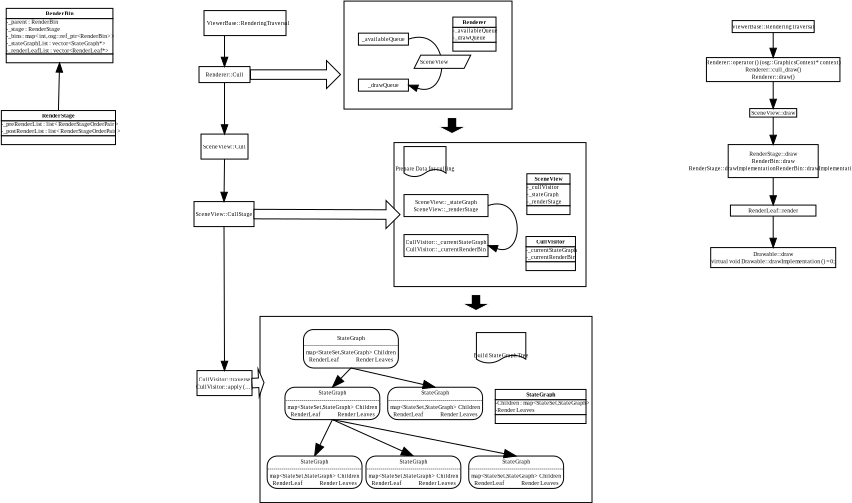 <?xml version="1.0" encoding="UTF-8"?>
<dia:diagram xmlns:dia="http://www.lysator.liu.se/~alla/dia/">
  <dia:layer name="流程图" visible="true" active="true">
    <dia:object type="Standard - Polygon" version="0" id="O0">
      <dia:attribute name="obj_pos">
        <dia:point val="36.2,-1.55"/>
      </dia:attribute>
      <dia:attribute name="obj_bb">
        <dia:rectangle val="36.194,-2.804;40.304,-1.544"/>
      </dia:attribute>
      <dia:attribute name="poly_points">
        <dia:point val="36.2,-1.55"/>
        <dia:point val="40.3,-1.55"/>
        <dia:point val="40.3,-2.8"/>
        <dia:point val="36.2,-2.8"/>
        <dia:point val="36.2,-1.55"/>
      </dia:attribute>
      <dia:attribute name="line_width">
        <dia:real val="0.008"/>
      </dia:attribute>
      <dia:attribute name="show_background">
        <dia:boolean val="true"/>
      </dia:attribute>
    </dia:object>
    <dia:object type="Standard - Text" version="1" id="O1">
      <dia:attribute name="obj_pos">
        <dia:point val="38.25,-2.175"/>
      </dia:attribute>
      <dia:attribute name="obj_bb">
        <dia:rectangle val="36.324,-2.339;40.176,-2.011"/>
      </dia:attribute>
      <dia:attribute name="text">
        <dia:composite type="text">
          <dia:attribute name="string">
            <dia:string>#ViewerBase::RenderingTraversal#</dia:string>
          </dia:attribute>
          <dia:attribute name="font">
            <dia:font family="Times New Roman" style="0" name="Times-Roman"/>
          </dia:attribute>
          <dia:attribute name="height">
            <dia:real val="0.359"/>
          </dia:attribute>
          <dia:attribute name="pos">
            <dia:point val="38.25,-2.081"/>
          </dia:attribute>
          <dia:attribute name="color">
            <dia:color val="#000000"/>
          </dia:attribute>
          <dia:attribute name="alignment">
            <dia:enum val="1"/>
          </dia:attribute>
        </dia:composite>
      </dia:attribute>
      <dia:attribute name="valign">
        <dia:enum val="2"/>
      </dia:attribute>
    </dia:object>
    <dia:object type="Standard - Polygon" version="0" id="O2">
      <dia:attribute name="obj_pos">
        <dia:point val="35.95,0.8"/>
      </dia:attribute>
      <dia:attribute name="obj_bb">
        <dia:rectangle val="35.944,-0.004;38.504,0.806"/>
      </dia:attribute>
      <dia:attribute name="poly_points">
        <dia:point val="35.95,0.8"/>
        <dia:point val="38.5,0.8"/>
        <dia:point val="38.5,-8.568e-007"/>
        <dia:point val="35.95,-8.568e-007"/>
        <dia:point val="35.95,0.8"/>
      </dia:attribute>
      <dia:attribute name="line_width">
        <dia:real val="0.008"/>
      </dia:attribute>
      <dia:attribute name="show_background">
        <dia:boolean val="true"/>
      </dia:attribute>
    </dia:object>
    <dia:object type="Standard - Text" version="1" id="O3">
      <dia:attribute name="obj_pos">
        <dia:point val="37.225,0.4"/>
      </dia:attribute>
      <dia:attribute name="obj_bb">
        <dia:rectangle val="36.369,0.236;38.081,0.564"/>
      </dia:attribute>
      <dia:attribute name="text">
        <dia:composite type="text">
          <dia:attribute name="string">
            <dia:string>#Renderer::Cull#</dia:string>
          </dia:attribute>
          <dia:attribute name="font">
            <dia:font family="Times New Roman" style="0" name="Times-Roman"/>
          </dia:attribute>
          <dia:attribute name="height">
            <dia:real val="0.359"/>
          </dia:attribute>
          <dia:attribute name="pos">
            <dia:point val="37.225,0.494"/>
          </dia:attribute>
          <dia:attribute name="color">
            <dia:color val="#000000"/>
          </dia:attribute>
          <dia:attribute name="alignment">
            <dia:enum val="1"/>
          </dia:attribute>
        </dia:composite>
      </dia:attribute>
      <dia:attribute name="valign">
        <dia:enum val="2"/>
      </dia:attribute>
    </dia:object>
    <dia:object type="Standard - Polygon" version="0" id="O4">
      <dia:attribute name="obj_pos">
        <dia:point val="36.05,4.625"/>
      </dia:attribute>
      <dia:attribute name="obj_bb">
        <dia:rectangle val="36.044,3.371;38.404,4.631"/>
      </dia:attribute>
      <dia:attribute name="poly_points">
        <dia:point val="36.05,4.625"/>
        <dia:point val="38.4,4.625"/>
        <dia:point val="38.4,3.375"/>
        <dia:point val="36.05,3.375"/>
        <dia:point val="36.05,4.625"/>
      </dia:attribute>
      <dia:attribute name="line_width">
        <dia:real val="0.008"/>
      </dia:attribute>
      <dia:attribute name="show_background">
        <dia:boolean val="true"/>
      </dia:attribute>
    </dia:object>
    <dia:object type="Standard - Text" version="1" id="O5">
      <dia:attribute name="obj_pos">
        <dia:point val="37.225,4"/>
      </dia:attribute>
      <dia:attribute name="obj_bb">
        <dia:rectangle val="36.241,3.836;38.209,4.164"/>
      </dia:attribute>
      <dia:attribute name="text">
        <dia:composite type="text">
          <dia:attribute name="string">
            <dia:string>#SceneView::Cull#</dia:string>
          </dia:attribute>
          <dia:attribute name="font">
            <dia:font family="Times New Roman" style="0" name="Times-Roman"/>
          </dia:attribute>
          <dia:attribute name="height">
            <dia:real val="0.359"/>
          </dia:attribute>
          <dia:attribute name="pos">
            <dia:point val="37.225,4.094"/>
          </dia:attribute>
          <dia:attribute name="color">
            <dia:color val="#000000"/>
          </dia:attribute>
          <dia:attribute name="alignment">
            <dia:enum val="1"/>
          </dia:attribute>
        </dia:composite>
      </dia:attribute>
      <dia:attribute name="valign">
        <dia:enum val="2"/>
      </dia:attribute>
    </dia:object>
    <dia:object type="Standard - Polygon" version="0" id="O6">
      <dia:attribute name="obj_pos">
        <dia:point val="35.7,8"/>
      </dia:attribute>
      <dia:attribute name="obj_bb">
        <dia:rectangle val="35.694,6.746;38.704,8.006"/>
      </dia:attribute>
      <dia:attribute name="poly_points">
        <dia:point val="35.7,8"/>
        <dia:point val="38.7,8"/>
        <dia:point val="38.7,6.75"/>
        <dia:point val="35.7,6.75"/>
        <dia:point val="35.7,8"/>
      </dia:attribute>
      <dia:attribute name="line_width">
        <dia:real val="0.008"/>
      </dia:attribute>
      <dia:attribute name="show_background">
        <dia:boolean val="true"/>
      </dia:attribute>
    </dia:object>
    <dia:object type="Standard - Text" version="1" id="O7">
      <dia:attribute name="obj_pos">
        <dia:point val="37.2,7.375"/>
      </dia:attribute>
      <dia:attribute name="obj_bb">
        <dia:rectangle val="35.896,7.211;38.504,7.539"/>
      </dia:attribute>
      <dia:attribute name="text">
        <dia:composite type="text">
          <dia:attribute name="string">
            <dia:string>#SceneView::CullStage#</dia:string>
          </dia:attribute>
          <dia:attribute name="font">
            <dia:font family="Times New Roman" style="0" name="Times-Roman"/>
          </dia:attribute>
          <dia:attribute name="height">
            <dia:real val="0.359"/>
          </dia:attribute>
          <dia:attribute name="pos">
            <dia:point val="37.2,7.469"/>
          </dia:attribute>
          <dia:attribute name="color">
            <dia:color val="#000000"/>
          </dia:attribute>
          <dia:attribute name="alignment">
            <dia:enum val="1"/>
          </dia:attribute>
        </dia:composite>
      </dia:attribute>
      <dia:attribute name="valign">
        <dia:enum val="2"/>
      </dia:attribute>
    </dia:object>
    <dia:object type="Standard - Polygon" version="0" id="O8">
      <dia:attribute name="obj_pos">
        <dia:point val="35.85,16.45"/>
      </dia:attribute>
      <dia:attribute name="obj_bb">
        <dia:rectangle val="35.844,15.196;38.604,16.456"/>
      </dia:attribute>
      <dia:attribute name="poly_points">
        <dia:point val="35.85,16.45"/>
        <dia:point val="38.6,16.45"/>
        <dia:point val="38.6,15.2"/>
        <dia:point val="35.85,15.2"/>
        <dia:point val="35.85,16.45"/>
      </dia:attribute>
      <dia:attribute name="line_width">
        <dia:real val="0.008"/>
      </dia:attribute>
      <dia:attribute name="show_background">
        <dia:boolean val="false"/>
      </dia:attribute>
    </dia:object>
    <dia:object type="Standard - Text" version="1" id="O9">
      <dia:attribute name="obj_pos">
        <dia:point val="37.225,15.825"/>
      </dia:attribute>
      <dia:attribute name="obj_bb">
        <dia:rectangle val="35.901,15.482;38.549,16.168"/>
      </dia:attribute>
      <dia:attribute name="text">
        <dia:composite type="text">
          <dia:attribute name="string">
            <dia:string>#CullVisitor::traverse
CullVisitor::apply (…)#</dia:string>
          </dia:attribute>
          <dia:attribute name="font">
            <dia:font family="Times New Roman" style="0" name="Times-Roman"/>
          </dia:attribute>
          <dia:attribute name="height">
            <dia:real val="0.359"/>
          </dia:attribute>
          <dia:attribute name="pos">
            <dia:point val="37.225,15.739"/>
          </dia:attribute>
          <dia:attribute name="color">
            <dia:color val="#000000"/>
          </dia:attribute>
          <dia:attribute name="alignment">
            <dia:enum val="1"/>
          </dia:attribute>
        </dia:composite>
      </dia:attribute>
      <dia:attribute name="valign">
        <dia:enum val="2"/>
      </dia:attribute>
    </dia:object>
    <dia:object type="Standard - Line" version="0" id="O10">
      <dia:attribute name="obj_pos">
        <dia:point val="37.225,-1.55"/>
      </dia:attribute>
      <dia:attribute name="obj_bb">
        <dia:rectangle val="37.057,-1.554;37.393,0.013"/>
      </dia:attribute>
      <dia:attribute name="conn_endpoints">
        <dia:point val="37.225,-1.55"/>
        <dia:point val="37.225,6.193e-007"/>
      </dia:attribute>
      <dia:attribute name="numcp">
        <dia:int val="1"/>
      </dia:attribute>
      <dia:attribute name="line_width">
        <dia:real val="0.008"/>
      </dia:attribute>
      <dia:attribute name="end_arrow">
        <dia:enum val="3"/>
      </dia:attribute>
      <dia:attribute name="end_arrow_length">
        <dia:real val="0.462"/>
      </dia:attribute>
      <dia:attribute name="end_arrow_width">
        <dia:real val="0.324"/>
      </dia:attribute>
    </dia:object>
    <dia:object type="Standard - Line" version="0" id="O11">
      <dia:attribute name="obj_pos">
        <dia:point val="37.225,0.8"/>
      </dia:attribute>
      <dia:attribute name="obj_bb">
        <dia:rectangle val="37.057,0.796;37.393,3.388"/>
      </dia:attribute>
      <dia:attribute name="conn_endpoints">
        <dia:point val="37.225,0.8"/>
        <dia:point val="37.225,3.375"/>
      </dia:attribute>
      <dia:attribute name="numcp">
        <dia:int val="1"/>
      </dia:attribute>
      <dia:attribute name="line_width">
        <dia:real val="0.008"/>
      </dia:attribute>
      <dia:attribute name="end_arrow">
        <dia:enum val="3"/>
      </dia:attribute>
      <dia:attribute name="end_arrow_length">
        <dia:real val="0.462"/>
      </dia:attribute>
      <dia:attribute name="end_arrow_width">
        <dia:real val="0.324"/>
      </dia:attribute>
    </dia:object>
    <dia:object type="Standard - Line" version="0" id="O12">
      <dia:attribute name="obj_pos">
        <dia:point val="37.225,4.625"/>
      </dia:attribute>
      <dia:attribute name="obj_bb">
        <dia:rectangle val="37.038,4.621;37.373,6.763"/>
      </dia:attribute>
      <dia:attribute name="conn_endpoints">
        <dia:point val="37.225,4.625"/>
        <dia:point val="37.2,6.75"/>
      </dia:attribute>
      <dia:attribute name="numcp">
        <dia:int val="1"/>
      </dia:attribute>
      <dia:attribute name="line_width">
        <dia:real val="0.008"/>
      </dia:attribute>
      <dia:attribute name="end_arrow">
        <dia:enum val="3"/>
      </dia:attribute>
      <dia:attribute name="end_arrow_length">
        <dia:real val="0.462"/>
      </dia:attribute>
      <dia:attribute name="end_arrow_width">
        <dia:real val="0.324"/>
      </dia:attribute>
    </dia:object>
    <dia:object type="Standard - Line" version="0" id="O13">
      <dia:attribute name="obj_pos">
        <dia:point val="37.2,8"/>
      </dia:attribute>
      <dia:attribute name="obj_bb">
        <dia:rectangle val="37.056,7.996;37.391,15.213"/>
      </dia:attribute>
      <dia:attribute name="conn_endpoints">
        <dia:point val="37.2,8"/>
        <dia:point val="37.225,15.2"/>
      </dia:attribute>
      <dia:attribute name="numcp">
        <dia:int val="1"/>
      </dia:attribute>
      <dia:attribute name="line_width">
        <dia:real val="0.008"/>
      </dia:attribute>
      <dia:attribute name="end_arrow">
        <dia:enum val="3"/>
      </dia:attribute>
      <dia:attribute name="end_arrow_length">
        <dia:real val="0.462"/>
      </dia:attribute>
      <dia:attribute name="end_arrow_width">
        <dia:real val="0.324"/>
      </dia:attribute>
    </dia:object>
    <dia:group>
      <dia:object type="Standard - Polygon" version="0" id="O14">
        <dia:attribute name="obj_pos">
          <dia:point val="45.7,11"/>
        </dia:attribute>
        <dia:attribute name="obj_bb">
          <dia:rectangle val="45.694,3.796;55.304,11.006"/>
        </dia:attribute>
        <dia:attribute name="poly_points">
          <dia:point val="45.7,11"/>
          <dia:point val="55.3,11"/>
          <dia:point val="55.3,3.8"/>
          <dia:point val="45.7,3.8"/>
          <dia:point val="45.7,11"/>
        </dia:attribute>
        <dia:attribute name="line_width">
          <dia:real val="0.008"/>
        </dia:attribute>
        <dia:attribute name="show_background">
          <dia:boolean val="true"/>
        </dia:attribute>
      </dia:object>
      <dia:group>
        <dia:object type="Standard - Polygon" version="0" id="O15">
          <dia:attribute name="obj_pos">
            <dia:point val="52.342,7.4"/>
          </dia:attribute>
          <dia:attribute name="obj_bb">
            <dia:rectangle val="52.324,6.942;54.513,7.418"/>
          </dia:attribute>
          <dia:attribute name="poly_points">
            <dia:point val="52.342,7.4"/>
            <dia:point val="54.5,7.4"/>
            <dia:point val="54.5,6.955"/>
            <dia:point val="52.342,6.955"/>
            <dia:point val="52.342,7.4"/>
          </dia:attribute>
          <dia:attribute name="line_width">
            <dia:real val="0.025"/>
          </dia:attribute>
          <dia:attribute name="show_background">
            <dia:boolean val="true"/>
          </dia:attribute>
        </dia:object>
        <dia:object type="Standard - Polygon" version="0" id="O16">
          <dia:attribute name="obj_pos">
            <dia:point val="52.342,6.955"/>
          </dia:attribute>
          <dia:attribute name="obj_bb">
            <dia:rectangle val="52.324,5.856;54.513,6.973"/>
          </dia:attribute>
          <dia:attribute name="poly_points">
            <dia:point val="52.342,6.955"/>
            <dia:point val="54.5,6.955"/>
            <dia:point val="54.5,5.868"/>
            <dia:point val="52.342,5.868"/>
            <dia:point val="52.342,6.955"/>
          </dia:attribute>
          <dia:attribute name="line_width">
            <dia:real val="0.025"/>
          </dia:attribute>
          <dia:attribute name="show_background">
            <dia:boolean val="true"/>
          </dia:attribute>
        </dia:object>
        <dia:object type="Standard - Text" version="1" id="O17">
          <dia:attribute name="obj_pos">
            <dia:point val="52.342,5.868"/>
          </dia:attribute>
          <dia:attribute name="obj_bb">
            <dia:rectangle val="52.342,5.868;53.957,6.914"/>
          </dia:attribute>
          <dia:attribute name="text">
            <dia:composite type="text">
              <dia:attribute name="string">
                <dia:string>#-_cullVisitor
-_stateGraph
-_renderStage#</dia:string>
              </dia:attribute>
              <dia:attribute name="font">
                <dia:font family="Times New Roman" style="0" name="Times-Roman"/>
              </dia:attribute>
              <dia:attribute name="height">
                <dia:real val="0.359"/>
              </dia:attribute>
              <dia:attribute name="pos">
                <dia:point val="52.342,6.126"/>
              </dia:attribute>
              <dia:attribute name="color">
                <dia:color val="#000000"/>
              </dia:attribute>
              <dia:attribute name="alignment">
                <dia:enum val="0"/>
              </dia:attribute>
            </dia:composite>
          </dia:attribute>
          <dia:attribute name="valign">
            <dia:enum val="0"/>
          </dia:attribute>
        </dia:object>
        <dia:object type="Standard - Polygon" version="0" id="O18">
          <dia:attribute name="obj_pos">
            <dia:point val="52.342,5.868"/>
          </dia:attribute>
          <dia:attribute name="obj_bb">
            <dia:rectangle val="52.324,5.34;54.518,5.886"/>
          </dia:attribute>
          <dia:attribute name="poly_points">
            <dia:point val="52.342,5.868"/>
            <dia:point val="54.5,5.868"/>
            <dia:point val="54.5,5.358"/>
            <dia:point val="54.5,5.358"/>
            <dia:point val="52.342,5.358"/>
            <dia:point val="52.342,5.868"/>
          </dia:attribute>
          <dia:attribute name="line_width">
            <dia:real val="0.025"/>
          </dia:attribute>
          <dia:attribute name="show_background">
            <dia:boolean val="true"/>
          </dia:attribute>
        </dia:object>
        <dia:object type="Standard - Text" version="1" id="O19">
          <dia:attribute name="obj_pos">
            <dia:point val="53.421,5.613"/>
          </dia:attribute>
          <dia:attribute name="obj_bb">
            <dia:rectangle val="52.757,5.451;54.085,5.776"/>
          </dia:attribute>
          <dia:attribute name="text">
            <dia:composite type="text">
              <dia:attribute name="string">
                <dia:string>#SceneView#</dia:string>
              </dia:attribute>
              <dia:attribute name="font">
                <dia:font family="Times New Roman" style="80" name="Times-Bold"/>
              </dia:attribute>
              <dia:attribute name="height">
                <dia:real val="0.359"/>
              </dia:attribute>
              <dia:attribute name="pos">
                <dia:point val="53.421,5.713"/>
              </dia:attribute>
              <dia:attribute name="color">
                <dia:color val="#000000"/>
              </dia:attribute>
              <dia:attribute name="alignment">
                <dia:enum val="1"/>
              </dia:attribute>
            </dia:composite>
          </dia:attribute>
          <dia:attribute name="valign">
            <dia:enum val="2"/>
          </dia:attribute>
        </dia:object>
      </dia:group>
      <dia:group>
        <dia:object type="Standard - Polygon" version="0" id="O20">
          <dia:attribute name="obj_pos">
            <dia:point val="52.3,10.2"/>
          </dia:attribute>
          <dia:attribute name="obj_bb">
            <dia:rectangle val="52.282,9.742;54.784,10.218"/>
          </dia:attribute>
          <dia:attribute name="poly_points">
            <dia:point val="52.3,10.2"/>
            <dia:point val="54.772,10.2"/>
            <dia:point val="54.772,9.755"/>
            <dia:point val="52.3,9.755"/>
            <dia:point val="52.3,10.2"/>
          </dia:attribute>
          <dia:attribute name="line_width">
            <dia:real val="0.025"/>
          </dia:attribute>
          <dia:attribute name="show_background">
            <dia:boolean val="true"/>
          </dia:attribute>
        </dia:object>
        <dia:object type="Standard - Polygon" version="0" id="O21">
          <dia:attribute name="obj_pos">
            <dia:point val="52.3,9.755"/>
          </dia:attribute>
          <dia:attribute name="obj_bb">
            <dia:rectangle val="52.282,8.994;54.784,9.773"/>
          </dia:attribute>
          <dia:attribute name="poly_points">
            <dia:point val="52.3,9.755"/>
            <dia:point val="54.772,9.755"/>
            <dia:point val="54.772,9.007"/>
            <dia:point val="52.3,9.007"/>
            <dia:point val="52.3,9.755"/>
          </dia:attribute>
          <dia:attribute name="line_width">
            <dia:real val="0.025"/>
          </dia:attribute>
          <dia:attribute name="show_background">
            <dia:boolean val="true"/>
          </dia:attribute>
        </dia:object>
        <dia:object type="Standard - Text" version="1" id="O22">
          <dia:attribute name="obj_pos">
            <dia:point val="52.3,9.007"/>
          </dia:attribute>
          <dia:attribute name="obj_bb">
            <dia:rectangle val="52.3,9.007;54.65,9.694"/>
          </dia:attribute>
          <dia:attribute name="text">
            <dia:composite type="text">
              <dia:attribute name="string">
                <dia:string>#-_currentStateGraph
-_currentRenderBin#</dia:string>
              </dia:attribute>
              <dia:attribute name="font">
                <dia:font family="Times New Roman" style="0" name="Times-Roman"/>
              </dia:attribute>
              <dia:attribute name="height">
                <dia:real val="0.359"/>
              </dia:attribute>
              <dia:attribute name="pos">
                <dia:point val="52.3,9.264"/>
              </dia:attribute>
              <dia:attribute name="color">
                <dia:color val="#000000"/>
              </dia:attribute>
              <dia:attribute name="alignment">
                <dia:enum val="0"/>
              </dia:attribute>
            </dia:composite>
          </dia:attribute>
          <dia:attribute name="valign">
            <dia:enum val="0"/>
          </dia:attribute>
        </dia:object>
        <dia:object type="Standard - Polygon" version="0" id="O23">
          <dia:attribute name="obj_pos">
            <dia:point val="52.3,9.007"/>
          </dia:attribute>
          <dia:attribute name="obj_bb">
            <dia:rectangle val="52.282,8.479;54.789,9.025"/>
          </dia:attribute>
          <dia:attribute name="poly_points">
            <dia:point val="52.3,9.007"/>
            <dia:point val="54.772,9.007"/>
            <dia:point val="54.772,8.497"/>
            <dia:point val="54.772,8.497"/>
            <dia:point val="52.3,8.497"/>
            <dia:point val="52.3,9.007"/>
          </dia:attribute>
          <dia:attribute name="line_width">
            <dia:real val="0.025"/>
          </dia:attribute>
          <dia:attribute name="show_background">
            <dia:boolean val="true"/>
          </dia:attribute>
        </dia:object>
        <dia:object type="Standard - Text" version="1" id="O24">
          <dia:attribute name="obj_pos">
            <dia:point val="53.536,8.752"/>
          </dia:attribute>
          <dia:attribute name="obj_bb">
            <dia:rectangle val="52.849,8.589;54.222,8.914"/>
          </dia:attribute>
          <dia:attribute name="text">
            <dia:composite type="text">
              <dia:attribute name="string">
                <dia:string>#CullVisitor#</dia:string>
              </dia:attribute>
              <dia:attribute name="font">
                <dia:font family="Times New Roman" style="80" name="Times-Bold"/>
              </dia:attribute>
              <dia:attribute name="height">
                <dia:real val="0.359"/>
              </dia:attribute>
              <dia:attribute name="pos">
                <dia:point val="53.536,8.852"/>
              </dia:attribute>
              <dia:attribute name="color">
                <dia:color val="#000000"/>
              </dia:attribute>
              <dia:attribute name="alignment">
                <dia:enum val="1"/>
              </dia:attribute>
            </dia:composite>
          </dia:attribute>
          <dia:attribute name="valign">
            <dia:enum val="2"/>
          </dia:attribute>
        </dia:object>
      </dia:group>
      <dia:object type="Standard - Polygon" version="0" id="O25">
        <dia:attribute name="obj_pos">
          <dia:point val="46.2,7.5"/>
        </dia:attribute>
        <dia:attribute name="obj_bb">
          <dia:rectangle val="46.194,6.396;50.404,7.506"/>
        </dia:attribute>
        <dia:attribute name="poly_points">
          <dia:point val="46.2,7.5"/>
          <dia:point val="50.4,7.5"/>
          <dia:point val="50.4,6.4"/>
          <dia:point val="46.2,6.4"/>
          <dia:point val="46.2,7.5"/>
        </dia:attribute>
        <dia:attribute name="line_width">
          <dia:real val="0.008"/>
        </dia:attribute>
        <dia:attribute name="show_background">
          <dia:boolean val="true"/>
        </dia:attribute>
      </dia:object>
      <dia:object type="Standard - Text" version="1" id="O26">
        <dia:attribute name="obj_pos">
          <dia:point val="48.3,6.95"/>
        </dia:attribute>
        <dia:attribute name="obj_bb">
          <dia:rectangle val="46.805,6.607;49.795,7.293"/>
        </dia:attribute>
        <dia:attribute name="text">
          <dia:composite type="text">
            <dia:attribute name="string">
              <dia:string>#SceneView::_stateGraph
SceneView::_renderStage#</dia:string>
            </dia:attribute>
            <dia:attribute name="font">
              <dia:font family="Times New Roman" style="0" name="Times-Roman"/>
            </dia:attribute>
            <dia:attribute name="height">
              <dia:real val="0.359"/>
            </dia:attribute>
            <dia:attribute name="pos">
              <dia:point val="48.3,6.864"/>
            </dia:attribute>
            <dia:attribute name="color">
              <dia:color val="#000000"/>
            </dia:attribute>
            <dia:attribute name="alignment">
              <dia:enum val="1"/>
            </dia:attribute>
          </dia:composite>
        </dia:attribute>
        <dia:attribute name="valign">
          <dia:enum val="2"/>
        </dia:attribute>
      </dia:object>
      <dia:object type="Standard - Polygon" version="0" id="O27">
        <dia:attribute name="obj_pos">
          <dia:point val="46.2,9.5"/>
        </dia:attribute>
        <dia:attribute name="obj_bb">
          <dia:rectangle val="46.194,8.396;50.404,9.506"/>
        </dia:attribute>
        <dia:attribute name="poly_points">
          <dia:point val="46.2,9.5"/>
          <dia:point val="50.4,9.5"/>
          <dia:point val="50.4,8.4"/>
          <dia:point val="46.2,8.4"/>
          <dia:point val="46.2,9.5"/>
        </dia:attribute>
        <dia:attribute name="line_width">
          <dia:real val="0.008"/>
        </dia:attribute>
        <dia:attribute name="show_background">
          <dia:boolean val="true"/>
        </dia:attribute>
      </dia:object>
      <dia:object type="Standard - Text" version="1" id="O28">
        <dia:attribute name="obj_pos">
          <dia:point val="48.3,8.95"/>
        </dia:attribute>
        <dia:attribute name="obj_bb">
          <dia:rectangle val="46.444,8.607;50.156,9.293"/>
        </dia:attribute>
        <dia:attribute name="text">
          <dia:composite type="text">
            <dia:attribute name="string">
              <dia:string>#CullVisitor::_currentStateGraph
CullVisitor::_currentRenderBin#</dia:string>
            </dia:attribute>
            <dia:attribute name="font">
              <dia:font family="Times New Roman" style="0" name="Times-Roman"/>
            </dia:attribute>
            <dia:attribute name="height">
              <dia:real val="0.359"/>
            </dia:attribute>
            <dia:attribute name="pos">
              <dia:point val="48.3,8.864"/>
            </dia:attribute>
            <dia:attribute name="color">
              <dia:color val="#000000"/>
            </dia:attribute>
            <dia:attribute name="alignment">
              <dia:enum val="1"/>
            </dia:attribute>
          </dia:composite>
        </dia:attribute>
        <dia:attribute name="valign">
          <dia:enum val="2"/>
        </dia:attribute>
      </dia:object>
      <dia:object type="Standard - BezierLine" version="0" id="O29">
        <dia:attribute name="obj_pos">
          <dia:point val="50.4,6.95"/>
        </dia:attribute>
        <dia:attribute name="obj_bb">
          <dia:rectangle val="50.384,6.858;51.87,9.27"/>
        </dia:attribute>
        <dia:attribute name="bez_points">
          <dia:point val="50.4,6.95"/>
          <dia:point val="52.267,6.31"/>
          <dia:point val="52.267,9.59"/>
          <dia:point val="50.4,8.95"/>
        </dia:attribute>
        <dia:attribute name="corner_types">
          <dia:enum val="0"/>
          <dia:enum val="0"/>
        </dia:attribute>
        <dia:attribute name="line_width">
          <dia:real val="0.017"/>
        </dia:attribute>
        <dia:attribute name="end_arrow">
          <dia:enum val="3"/>
        </dia:attribute>
        <dia:attribute name="end_arrow_length">
          <dia:real val="0.462"/>
        </dia:attribute>
        <dia:attribute name="end_arrow_width">
          <dia:real val="0.324"/>
        </dia:attribute>
      </dia:object>
      <dia:object type="Standard - Beziergon" version="0" id="O30">
        <dia:attribute name="obj_pos">
          <dia:point val="46.2,5.325"/>
        </dia:attribute>
        <dia:attribute name="obj_bb">
          <dia:rectangle val="46.196,3.996;48.304,5.504"/>
        </dia:attribute>
        <dia:attribute name="bez_points">
          <dia:point val="46.2,5.325"/>
          <dia:point val="46.2,4"/>
          <dia:point val="46.2,4"/>
          <dia:point val="46.2,4"/>
          <dia:point val="48.3,4"/>
          <dia:point val="48.3,4"/>
          <dia:point val="48.3,4"/>
          <dia:point val="48.3,5.325"/>
          <dia:point val="48.3,5.325"/>
          <dia:point val="48.3,5.325"/>
          <dia:point val="47.989,5.092"/>
          <dia:point val="47.561,5.092"/>
          <dia:point val="47.25,5.325"/>
          <dia:point val="46.939,5.558"/>
          <dia:point val="46.511,5.558"/>
        </dia:attribute>
        <dia:attribute name="corner_types">
          <dia:enum val="3735928"/>
          <dia:enum val="0"/>
          <dia:enum val="0"/>
          <dia:enum val="0"/>
          <dia:enum val="2"/>
          <dia:enum val="2"/>
        </dia:attribute>
        <dia:attribute name="line_width">
          <dia:real val="0.008"/>
        </dia:attribute>
        <dia:attribute name="show_background">
          <dia:boolean val="true"/>
        </dia:attribute>
      </dia:object>
      <dia:object type="Standard - Text" version="1" id="O31">
        <dia:attribute name="obj_pos">
          <dia:point val="47.25,5.1"/>
        </dia:attribute>
        <dia:attribute name="obj_bb">
          <dia:rectangle val="45.864,4.936;48.636,5.264"/>
        </dia:attribute>
        <dia:attribute name="text">
          <dia:composite type="text">
            <dia:attribute name="string">
              <dia:string>#Prepare Data for culling#</dia:string>
            </dia:attribute>
            <dia:attribute name="font">
              <dia:font family="Times New Roman" style="0" name="Times-Roman"/>
            </dia:attribute>
            <dia:attribute name="height">
              <dia:real val="0.359"/>
            </dia:attribute>
            <dia:attribute name="pos">
              <dia:point val="47.25,5.194"/>
            </dia:attribute>
            <dia:attribute name="color">
              <dia:color val="#000000"/>
            </dia:attribute>
            <dia:attribute name="alignment">
              <dia:enum val="1"/>
            </dia:attribute>
          </dia:composite>
        </dia:attribute>
        <dia:attribute name="valign">
          <dia:enum val="2"/>
        </dia:attribute>
      </dia:object>
    </dia:group>
    <dia:object type="Standard - Polygon" version="0" id="O32">
      <dia:attribute name="obj_pos">
        <dia:point val="46,7.4"/>
      </dia:attribute>
      <dia:attribute name="obj_bb">
        <dia:rectangle val="38.695,6.687;46.004,8.108"/>
      </dia:attribute>
      <dia:attribute name="poly_points">
        <dia:point val="46,7.4"/>
        <dia:point val="45.302,6.698"/>
        <dia:point val="45.301,7.16"/>
        <dia:point val="38.701,7.137"/>
        <dia:point val="38.699,7.613"/>
        <dia:point val="45.299,7.636"/>
        <dia:point val="45.298,8.098"/>
        <dia:point val="46,7.4"/>
      </dia:attribute>
      <dia:attribute name="line_width">
        <dia:real val="0.008"/>
      </dia:attribute>
      <dia:attribute name="show_background">
        <dia:boolean val="true"/>
      </dia:attribute>
    </dia:object>
    <dia:group>
      <dia:object type="Standard - Polygon" version="0" id="O33">
        <dia:attribute name="obj_pos">
          <dia:point val="43.2,2.125"/>
        </dia:attribute>
        <dia:attribute name="obj_bb">
          <dia:rectangle val="43.194,-3.279;51.604,2.131"/>
        </dia:attribute>
        <dia:attribute name="poly_points">
          <dia:point val="43.2,2.125"/>
          <dia:point val="51.6,2.125"/>
          <dia:point val="51.6,-3.275"/>
          <dia:point val="43.2,-3.275"/>
          <dia:point val="43.2,2.125"/>
        </dia:attribute>
        <dia:attribute name="line_width">
          <dia:real val="0.008"/>
        </dia:attribute>
        <dia:attribute name="show_background">
          <dia:boolean val="true"/>
        </dia:attribute>
      </dia:object>
      <dia:group>
        <dia:object type="Standard - Polygon" version="0" id="O34">
          <dia:attribute name="obj_pos">
            <dia:point val="48.642,-0.772"/>
          </dia:attribute>
          <dia:attribute name="obj_bb">
            <dia:rectangle val="48.624,-1.23;50.813,-0.754"/>
          </dia:attribute>
          <dia:attribute name="poly_points">
            <dia:point val="48.642,-0.772"/>
            <dia:point val="50.8,-0.772"/>
            <dia:point val="50.8,-1.217"/>
            <dia:point val="48.642,-1.217"/>
            <dia:point val="48.642,-0.772"/>
          </dia:attribute>
          <dia:attribute name="line_width">
            <dia:real val="0.025"/>
          </dia:attribute>
          <dia:attribute name="show_background">
            <dia:boolean val="true"/>
          </dia:attribute>
        </dia:object>
        <dia:object type="Standard - Polygon" version="0" id="O35">
          <dia:attribute name="obj_pos">
            <dia:point val="48.642,-1.217"/>
          </dia:attribute>
          <dia:attribute name="obj_bb">
            <dia:rectangle val="48.624,-1.978;50.813,-1.199"/>
          </dia:attribute>
          <dia:attribute name="poly_points">
            <dia:point val="48.642,-1.217"/>
            <dia:point val="50.8,-1.217"/>
            <dia:point val="50.8,-1.965"/>
            <dia:point val="48.642,-1.965"/>
            <dia:point val="48.642,-1.217"/>
          </dia:attribute>
          <dia:attribute name="line_width">
            <dia:real val="0.025"/>
          </dia:attribute>
          <dia:attribute name="show_background">
            <dia:boolean val="true"/>
          </dia:attribute>
        </dia:object>
        <dia:object type="Standard - Text" version="1" id="O36">
          <dia:attribute name="obj_pos">
            <dia:point val="48.642,-1.965"/>
          </dia:attribute>
          <dia:attribute name="obj_bb">
            <dia:rectangle val="48.642,-1.965;50.675,-1.278"/>
          </dia:attribute>
          <dia:attribute name="text">
            <dia:composite type="text">
              <dia:attribute name="string">
                <dia:string>#-_availableQueue
-_drawQueue#</dia:string>
              </dia:attribute>
              <dia:attribute name="font">
                <dia:font family="Times New Roman" style="0" name="Times-Roman"/>
              </dia:attribute>
              <dia:attribute name="height">
                <dia:real val="0.359"/>
              </dia:attribute>
              <dia:attribute name="pos">
                <dia:point val="48.642,-1.708"/>
              </dia:attribute>
              <dia:attribute name="color">
                <dia:color val="#000000"/>
              </dia:attribute>
              <dia:attribute name="alignment">
                <dia:enum val="0"/>
              </dia:attribute>
            </dia:composite>
          </dia:attribute>
          <dia:attribute name="valign">
            <dia:enum val="0"/>
          </dia:attribute>
        </dia:object>
        <dia:object type="Standard - Polygon" version="0" id="O37">
          <dia:attribute name="obj_pos">
            <dia:point val="48.642,-1.965"/>
          </dia:attribute>
          <dia:attribute name="obj_bb">
            <dia:rectangle val="48.624,-2.493;50.818,-1.947"/>
          </dia:attribute>
          <dia:attribute name="poly_points">
            <dia:point val="48.642,-1.965"/>
            <dia:point val="50.8,-1.965"/>
            <dia:point val="50.8,-2.475"/>
            <dia:point val="50.8,-2.475"/>
            <dia:point val="48.642,-2.475"/>
            <dia:point val="48.642,-1.965"/>
          </dia:attribute>
          <dia:attribute name="line_width">
            <dia:real val="0.025"/>
          </dia:attribute>
          <dia:attribute name="show_background">
            <dia:boolean val="true"/>
          </dia:attribute>
        </dia:object>
        <dia:object type="Standard - Text" version="1" id="O38">
          <dia:attribute name="obj_pos">
            <dia:point val="49.721,-2.22"/>
          </dia:attribute>
          <dia:attribute name="obj_bb">
            <dia:rectangle val="49.139,-2.382;50.304,-2.058"/>
          </dia:attribute>
          <dia:attribute name="text">
            <dia:composite type="text">
              <dia:attribute name="string">
                <dia:string>#Renderer#</dia:string>
              </dia:attribute>
              <dia:attribute name="font">
                <dia:font family="Times New Roman" style="80" name="Times-Bold"/>
              </dia:attribute>
              <dia:attribute name="height">
                <dia:real val="0.359"/>
              </dia:attribute>
              <dia:attribute name="pos">
                <dia:point val="49.721,-2.12"/>
              </dia:attribute>
              <dia:attribute name="color">
                <dia:color val="#000000"/>
              </dia:attribute>
              <dia:attribute name="alignment">
                <dia:enum val="1"/>
              </dia:attribute>
            </dia:composite>
          </dia:attribute>
          <dia:attribute name="valign">
            <dia:enum val="2"/>
          </dia:attribute>
        </dia:object>
      </dia:group>
      <dia:object type="Standard - Polygon" version="0" id="O39">
        <dia:attribute name="obj_pos">
          <dia:point val="43.921,-1.072"/>
        </dia:attribute>
        <dia:attribute name="obj_bb">
          <dia:rectangle val="43.915,-1.676;46.425,-1.066"/>
        </dia:attribute>
        <dia:attribute name="poly_points">
          <dia:point val="43.921,-1.072"/>
          <dia:point val="46.421,-1.072"/>
          <dia:point val="46.421,-1.672"/>
          <dia:point val="43.921,-1.672"/>
          <dia:point val="43.921,-1.072"/>
        </dia:attribute>
        <dia:attribute name="line_width">
          <dia:real val="0.008"/>
        </dia:attribute>
        <dia:attribute name="show_background">
          <dia:boolean val="true"/>
        </dia:attribute>
      </dia:object>
      <dia:object type="Standard - Text" version="1" id="O40">
        <dia:attribute name="obj_pos">
          <dia:point val="45.171,-1.372"/>
        </dia:attribute>
        <dia:attribute name="obj_bb">
          <dia:rectangle val="44.202,-1.536;46.14,-1.208"/>
        </dia:attribute>
        <dia:attribute name="text">
          <dia:composite type="text">
            <dia:attribute name="string">
              <dia:string>#_availableQueue#</dia:string>
            </dia:attribute>
            <dia:attribute name="font">
              <dia:font family="Times New Roman" style="0" name="Times-Roman"/>
            </dia:attribute>
            <dia:attribute name="height">
              <dia:real val="0.359"/>
            </dia:attribute>
            <dia:attribute name="pos">
              <dia:point val="45.171,-1.278"/>
            </dia:attribute>
            <dia:attribute name="color">
              <dia:color val="#000000"/>
            </dia:attribute>
            <dia:attribute name="alignment">
              <dia:enum val="1"/>
            </dia:attribute>
          </dia:composite>
        </dia:attribute>
        <dia:attribute name="valign">
          <dia:enum val="2"/>
        </dia:attribute>
      </dia:object>
      <dia:object type="Standard - Polygon" version="0" id="O41">
        <dia:attribute name="obj_pos">
          <dia:point val="43.921,1.228"/>
        </dia:attribute>
        <dia:attribute name="obj_bb">
          <dia:rectangle val="43.915,0.624;46.425,1.234"/>
        </dia:attribute>
        <dia:attribute name="poly_points">
          <dia:point val="43.921,1.228"/>
          <dia:point val="46.421,1.228"/>
          <dia:point val="46.421,0.628"/>
          <dia:point val="43.921,0.628"/>
          <dia:point val="43.921,1.228"/>
        </dia:attribute>
        <dia:attribute name="line_width">
          <dia:real val="0.008"/>
        </dia:attribute>
        <dia:attribute name="show_background">
          <dia:boolean val="true"/>
        </dia:attribute>
      </dia:object>
      <dia:object type="Standard - Text" version="1" id="O42">
        <dia:attribute name="obj_pos">
          <dia:point val="45.171,0.928"/>
        </dia:attribute>
        <dia:attribute name="obj_bb">
          <dia:rectangle val="44.435,0.764;45.907,1.092"/>
        </dia:attribute>
        <dia:attribute name="text">
          <dia:composite type="text">
            <dia:attribute name="string">
              <dia:string>#_drawQueue#</dia:string>
            </dia:attribute>
            <dia:attribute name="font">
              <dia:font family="Times New Roman" style="0" name="Times-Roman"/>
            </dia:attribute>
            <dia:attribute name="height">
              <dia:real val="0.359"/>
            </dia:attribute>
            <dia:attribute name="pos">
              <dia:point val="45.171,1.022"/>
            </dia:attribute>
            <dia:attribute name="color">
              <dia:color val="#000000"/>
            </dia:attribute>
            <dia:attribute name="alignment">
              <dia:enum val="1"/>
            </dia:attribute>
          </dia:composite>
        </dia:attribute>
        <dia:attribute name="valign">
          <dia:enum val="2"/>
        </dia:attribute>
      </dia:object>
      <dia:object type="Standard - BezierLine" version="0" id="O43">
        <dia:attribute name="obj_pos">
          <dia:point val="46.421,-1.372"/>
        </dia:attribute>
        <dia:attribute name="obj_bb">
          <dia:rectangle val="46.405,-1.476;48.1,1.248"/>
        </dia:attribute>
        <dia:attribute name="bez_points">
          <dia:point val="46.421,-1.372"/>
          <dia:point val="48.568,-2.108"/>
          <dia:point val="48.568,1.664"/>
          <dia:point val="46.421,0.928"/>
        </dia:attribute>
        <dia:attribute name="corner_types">
          <dia:enum val="0"/>
          <dia:enum val="0"/>
        </dia:attribute>
        <dia:attribute name="line_width">
          <dia:real val="0.017"/>
        </dia:attribute>
        <dia:attribute name="end_arrow">
          <dia:enum val="3"/>
        </dia:attribute>
        <dia:attribute name="end_arrow_length">
          <dia:real val="0.462"/>
        </dia:attribute>
        <dia:attribute name="end_arrow_width">
          <dia:real val="0.324"/>
        </dia:attribute>
      </dia:object>
      <dia:object type="Standard - Polygon" version="0" id="O44">
        <dia:attribute name="obj_pos">
          <dia:point val="46.706,0.088"/>
        </dia:attribute>
        <dia:attribute name="obj_bb">
          <dia:rectangle val="46.7,-0.576;49.543,0.093"/>
        </dia:attribute>
        <dia:attribute name="poly_points">
          <dia:point val="46.706,0.088"/>
          <dia:point val="49.206,0.088"/>
          <dia:point val="49.536,-0.572"/>
          <dia:point val="47.036,-0.572"/>
          <dia:point val="46.706,0.088"/>
        </dia:attribute>
        <dia:attribute name="line_width">
          <dia:real val="0.008"/>
        </dia:attribute>
        <dia:attribute name="show_background">
          <dia:boolean val="true"/>
        </dia:attribute>
      </dia:object>
      <dia:object type="Standard - Text" version="1" id="O45">
        <dia:attribute name="obj_pos">
          <dia:point val="47.704,-0.242"/>
        </dia:attribute>
        <dia:attribute name="obj_bb">
          <dia:rectangle val="47.049,-0.406;48.359,-0.078"/>
        </dia:attribute>
        <dia:attribute name="text">
          <dia:composite type="text">
            <dia:attribute name="string">
              <dia:string>#SceneView#</dia:string>
            </dia:attribute>
            <dia:attribute name="font">
              <dia:font family="Times New Roman" style="0" name="Times-Roman"/>
            </dia:attribute>
            <dia:attribute name="height">
              <dia:real val="0.359"/>
            </dia:attribute>
            <dia:attribute name="pos">
              <dia:point val="47.704,-0.148"/>
            </dia:attribute>
            <dia:attribute name="color">
              <dia:color val="#000000"/>
            </dia:attribute>
            <dia:attribute name="alignment">
              <dia:enum val="1"/>
            </dia:attribute>
          </dia:composite>
        </dia:attribute>
        <dia:attribute name="valign">
          <dia:enum val="2"/>
        </dia:attribute>
      </dia:object>
    </dia:group>
    <dia:object type="Standard - Polygon" version="0" id="O46">
      <dia:attribute name="obj_pos">
        <dia:point val="43.025,0.4"/>
      </dia:attribute>
      <dia:attribute name="obj_bb">
        <dia:rectangle val="38.521,-0.31;43.029,1.11"/>
      </dia:attribute>
      <dia:attribute name="poly_points">
        <dia:point val="43.025,0.4"/>
        <dia:point val="42.325,-0.3"/>
        <dia:point val="42.325,0.162"/>
        <dia:point val="38.525,0.162"/>
        <dia:point val="38.525,0.638"/>
        <dia:point val="42.325,0.638"/>
        <dia:point val="42.325,1.1"/>
        <dia:point val="43.025,0.4"/>
      </dia:attribute>
      <dia:attribute name="line_width">
        <dia:real val="0.008"/>
      </dia:attribute>
      <dia:attribute name="show_background">
        <dia:boolean val="true"/>
      </dia:attribute>
    </dia:object>
    <dia:group>
      <dia:object type="Standard - Polygon" version="0" id="O47">
        <dia:attribute name="obj_pos">
          <dia:point val="39,21.8"/>
        </dia:attribute>
        <dia:attribute name="obj_bb">
          <dia:rectangle val="38.994,12.486;55.604,21.806"/>
        </dia:attribute>
        <dia:attribute name="poly_points">
          <dia:point val="39,21.8"/>
          <dia:point val="55.6,21.8"/>
          <dia:point val="55.6,12.491"/>
          <dia:point val="39,12.491"/>
          <dia:point val="39,21.8"/>
        </dia:attribute>
        <dia:attribute name="line_width">
          <dia:real val="0.008"/>
        </dia:attribute>
        <dia:attribute name="show_background">
          <dia:boolean val="true"/>
        </dia:attribute>
      </dia:object>
      <dia:object type="Standard - Line" version="0" id="O48">
        <dia:attribute name="obj_pos">
          <dia:point val="42.618,17.651"/>
        </dia:attribute>
        <dia:attribute name="obj_bb">
          <dia:rectangle val="41.717,17.64;42.63,19.496"/>
        </dia:attribute>
        <dia:attribute name="conn_endpoints">
          <dia:point val="42.618,17.651"/>
          <dia:point val="41.729,19.473"/>
        </dia:attribute>
        <dia:attribute name="numcp">
          <dia:int val="1"/>
        </dia:attribute>
        <dia:attribute name="line_width">
          <dia:real val="0.017"/>
        </dia:attribute>
        <dia:attribute name="end_arrow">
          <dia:enum val="3"/>
        </dia:attribute>
        <dia:attribute name="end_arrow_length">
          <dia:real val="0.594"/>
        </dia:attribute>
        <dia:attribute name="end_arrow_width">
          <dia:real val="0.416"/>
        </dia:attribute>
      </dia:object>
      <dia:object type="Standard - Line" version="0" id="O49">
        <dia:attribute name="obj_pos">
          <dia:point val="42.618,17.651"/>
        </dia:attribute>
        <dia:attribute name="obj_bb">
          <dia:rectangle val="42.607,17.64;46.693,19.485"/>
        </dia:attribute>
        <dia:attribute name="conn_endpoints">
          <dia:point val="42.618,17.651"/>
          <dia:point val="46.669,19.473"/>
        </dia:attribute>
        <dia:attribute name="numcp">
          <dia:int val="1"/>
        </dia:attribute>
        <dia:attribute name="line_width">
          <dia:real val="0.017"/>
        </dia:attribute>
        <dia:attribute name="end_arrow">
          <dia:enum val="3"/>
        </dia:attribute>
        <dia:attribute name="end_arrow_length">
          <dia:real val="0.594"/>
        </dia:attribute>
        <dia:attribute name="end_arrow_width">
          <dia:real val="0.416"/>
        </dia:attribute>
      </dia:object>
      <dia:group>
        <dia:object type="Standard - Polygon" version="0" id="O50">
          <dia:attribute name="obj_pos">
            <dia:point val="50.762,17.846"/>
          </dia:attribute>
          <dia:attribute name="obj_bb">
            <dia:rectangle val="50.744,17.389;55.313,17.864"/>
          </dia:attribute>
          <dia:attribute name="poly_points">
            <dia:point val="50.762,17.846"/>
            <dia:point val="55.3,17.846"/>
            <dia:point val="55.3,17.401"/>
            <dia:point val="50.762,17.401"/>
            <dia:point val="50.762,17.846"/>
          </dia:attribute>
          <dia:attribute name="line_width">
            <dia:real val="0.025"/>
          </dia:attribute>
          <dia:attribute name="show_background">
            <dia:boolean val="true"/>
          </dia:attribute>
        </dia:object>
        <dia:object type="Standard - Polygon" version="0" id="O51">
          <dia:attribute name="obj_pos">
            <dia:point val="50.762,17.401"/>
          </dia:attribute>
          <dia:attribute name="obj_bb">
            <dia:rectangle val="50.744,16.641;55.313,17.419"/>
          </dia:attribute>
          <dia:attribute name="poly_points">
            <dia:point val="50.762,17.401"/>
            <dia:point val="55.3,17.401"/>
            <dia:point val="55.3,16.654"/>
            <dia:point val="50.762,16.654"/>
            <dia:point val="50.762,17.401"/>
          </dia:attribute>
          <dia:attribute name="line_width">
            <dia:real val="0.025"/>
          </dia:attribute>
          <dia:attribute name="show_background">
            <dia:boolean val="true"/>
          </dia:attribute>
        </dia:object>
        <dia:object type="Standard - Text" version="1" id="O52">
          <dia:attribute name="obj_pos">
            <dia:point val="50.762,16.654"/>
          </dia:attribute>
          <dia:attribute name="obj_bb">
            <dia:rectangle val="50.762,16.654;55.222,17.34"/>
          </dia:attribute>
          <dia:attribute name="text">
            <dia:composite type="text">
              <dia:attribute name="string">
                <dia:string>#-Children : map&lt;StateSet,StateGraph&gt;
-Render Leaves#</dia:string>
              </dia:attribute>
              <dia:attribute name="font">
                <dia:font family="Times New Roman" style="0" name="Times-Roman"/>
              </dia:attribute>
              <dia:attribute name="height">
                <dia:real val="0.359"/>
              </dia:attribute>
              <dia:attribute name="pos">
                <dia:point val="50.762,16.911"/>
              </dia:attribute>
              <dia:attribute name="color">
                <dia:color val="#000000"/>
              </dia:attribute>
              <dia:attribute name="alignment">
                <dia:enum val="0"/>
              </dia:attribute>
            </dia:composite>
          </dia:attribute>
          <dia:attribute name="valign">
            <dia:enum val="0"/>
          </dia:attribute>
        </dia:object>
        <dia:object type="Standard - Polygon" version="0" id="O53">
          <dia:attribute name="obj_pos">
            <dia:point val="50.762,16.654"/>
          </dia:attribute>
          <dia:attribute name="obj_bb">
            <dia:rectangle val="50.744,16.125;55.318,16.671"/>
          </dia:attribute>
          <dia:attribute name="poly_points">
            <dia:point val="50.762,16.654"/>
            <dia:point val="55.3,16.654"/>
            <dia:point val="55.3,16.143"/>
            <dia:point val="55.3,16.143"/>
            <dia:point val="50.762,16.143"/>
            <dia:point val="50.762,16.654"/>
          </dia:attribute>
          <dia:attribute name="line_width">
            <dia:real val="0.025"/>
          </dia:attribute>
          <dia:attribute name="show_background">
            <dia:boolean val="true"/>
          </dia:attribute>
        </dia:object>
        <dia:object type="Standard - Text" version="1" id="O54">
          <dia:attribute name="obj_pos">
            <dia:point val="53.031,16.398"/>
          </dia:attribute>
          <dia:attribute name="obj_bb">
            <dia:rectangle val="52.312,16.236;53.75,16.561"/>
          </dia:attribute>
          <dia:attribute name="text">
            <dia:composite type="text">
              <dia:attribute name="string">
                <dia:string>#StateGraph#</dia:string>
              </dia:attribute>
              <dia:attribute name="font">
                <dia:font family="Times New Roman" style="80" name="Times-Bold"/>
              </dia:attribute>
              <dia:attribute name="height">
                <dia:real val="0.359"/>
              </dia:attribute>
              <dia:attribute name="pos">
                <dia:point val="53.031,16.498"/>
              </dia:attribute>
              <dia:attribute name="color">
                <dia:color val="#000000"/>
              </dia:attribute>
              <dia:attribute name="alignment">
                <dia:enum val="1"/>
              </dia:attribute>
            </dia:composite>
          </dia:attribute>
          <dia:attribute name="valign">
            <dia:enum val="2"/>
          </dia:attribute>
        </dia:object>
      </dia:group>
      <dia:object type="Standard - Beziergon" version="0" id="O55">
        <dia:attribute name="obj_pos">
          <dia:point val="45.417,15.071"/>
        </dia:attribute>
        <dia:attribute name="obj_bb">
          <dia:rectangle val="41.17,13.144;45.921,15.075"/>
        </dia:attribute>
        <dia:attribute name="bez_points">
          <dia:point val="45.417,15.071"/>
          <dia:point val="45.693,15.071"/>
          <dia:point val="45.917,14.847"/>
          <dia:point val="45.917,14.571"/>
          <dia:point val="45.917,13.648"/>
          <dia:point val="45.917,13.648"/>
          <dia:point val="45.917,13.648"/>
          <dia:point val="45.917,13.372"/>
          <dia:point val="45.693,13.148"/>
          <dia:point val="45.417,13.148"/>
          <dia:point val="41.674,13.148"/>
          <dia:point val="41.674,13.148"/>
          <dia:point val="41.674,13.148"/>
          <dia:point val="41.398,13.148"/>
          <dia:point val="41.174,13.372"/>
          <dia:point val="41.174,13.648"/>
          <dia:point val="41.174,14.571"/>
          <dia:point val="41.174,14.571"/>
          <dia:point val="41.174,14.571"/>
          <dia:point val="41.174,14.847"/>
          <dia:point val="41.398,15.071"/>
          <dia:point val="41.674,15.071"/>
          <dia:point val="45.417,15.071"/>
          <dia:point val="45.417,15.071"/>
        </dia:attribute>
        <dia:attribute name="corner_types">
          <dia:enum val="47989024"/>
          <dia:enum val="2"/>
          <dia:enum val="0"/>
          <dia:enum val="2"/>
          <dia:enum val="0"/>
          <dia:enum val="2"/>
          <dia:enum val="0"/>
          <dia:enum val="2"/>
          <dia:enum val="0"/>
        </dia:attribute>
        <dia:attribute name="line_width">
          <dia:real val="0.008"/>
        </dia:attribute>
        <dia:attribute name="show_background">
          <dia:boolean val="true"/>
        </dia:attribute>
      </dia:object>
      <dia:object type="Standard - Text" version="1" id="O56">
        <dia:attribute name="obj_pos">
          <dia:point val="43.545,14.11"/>
        </dia:attribute>
        <dia:attribute name="obj_bb">
          <dia:rectangle val="41.313,13.407;45.778,14.812"/>
        </dia:attribute>
        <dia:attribute name="text">
          <dia:composite type="text">
            <dia:attribute name="string">
              <dia:string>#StateGraph
-----------------------------------------------
map&lt;StateSet,StateGraph&gt;  Children
RenderLeaf                 Render Leaves#</dia:string>
            </dia:attribute>
            <dia:attribute name="font">
              <dia:font family="Times New Roman" style="0" name="Times-Roman"/>
            </dia:attribute>
            <dia:attribute name="height">
              <dia:real val="0.359"/>
            </dia:attribute>
            <dia:attribute name="pos">
              <dia:point val="43.545,13.665"/>
            </dia:attribute>
            <dia:attribute name="color">
              <dia:color val="#000000"/>
            </dia:attribute>
            <dia:attribute name="alignment">
              <dia:enum val="1"/>
            </dia:attribute>
          </dia:composite>
        </dia:attribute>
        <dia:attribute name="valign">
          <dia:enum val="2"/>
        </dia:attribute>
      </dia:object>
      <dia:object type="Standard - Beziergon" version="0" id="O57">
        <dia:attribute name="obj_pos">
          <dia:point val="44.49,17.651"/>
        </dia:attribute>
        <dia:attribute name="obj_bb">
          <dia:rectangle val="40.243,16.028;44.994,17.655"/>
        </dia:attribute>
        <dia:attribute name="bez_points">
          <dia:point val="44.49,17.651"/>
          <dia:point val="44.766,17.651"/>
          <dia:point val="44.99,17.427"/>
          <dia:point val="44.99,17.151"/>
          <dia:point val="44.99,16.532"/>
          <dia:point val="44.99,16.532"/>
          <dia:point val="44.99,16.532"/>
          <dia:point val="44.99,16.256"/>
          <dia:point val="44.766,16.032"/>
          <dia:point val="44.49,16.032"/>
          <dia:point val="40.747,16.032"/>
          <dia:point val="40.747,16.032"/>
          <dia:point val="40.747,16.032"/>
          <dia:point val="40.471,16.032"/>
          <dia:point val="40.247,16.256"/>
          <dia:point val="40.247,16.532"/>
          <dia:point val="40.247,17.151"/>
          <dia:point val="40.247,17.151"/>
          <dia:point val="40.247,17.151"/>
          <dia:point val="40.247,17.427"/>
          <dia:point val="40.471,17.651"/>
          <dia:point val="40.747,17.651"/>
          <dia:point val="44.49,17.651"/>
          <dia:point val="44.49,17.651"/>
        </dia:attribute>
        <dia:attribute name="corner_types">
          <dia:enum val="48000688"/>
          <dia:enum val="2"/>
          <dia:enum val="0"/>
          <dia:enum val="2"/>
          <dia:enum val="0"/>
          <dia:enum val="2"/>
          <dia:enum val="0"/>
          <dia:enum val="2"/>
          <dia:enum val="0"/>
        </dia:attribute>
        <dia:attribute name="line_width">
          <dia:real val="0.008"/>
        </dia:attribute>
        <dia:attribute name="show_background">
          <dia:boolean val="true"/>
        </dia:attribute>
      </dia:object>
      <dia:object type="Standard - Text" version="1" id="O58">
        <dia:attribute name="obj_pos">
          <dia:point val="42.618,16.842"/>
        </dia:attribute>
        <dia:attribute name="obj_bb">
          <dia:rectangle val="40.386,16.139;44.851,17.544"/>
        </dia:attribute>
        <dia:attribute name="text">
          <dia:composite type="text">
            <dia:attribute name="string">
              <dia:string>#StateGraph
-----------------------------------------------
map&lt;StateSet,StateGraph&gt;  Children
RenderLeaf                 Render Leaves#</dia:string>
            </dia:attribute>
            <dia:attribute name="font">
              <dia:font family="Times New Roman" style="0" name="Times-Roman"/>
            </dia:attribute>
            <dia:attribute name="height">
              <dia:real val="0.359"/>
            </dia:attribute>
            <dia:attribute name="pos">
              <dia:point val="42.618,16.397"/>
            </dia:attribute>
            <dia:attribute name="color">
              <dia:color val="#000000"/>
            </dia:attribute>
            <dia:attribute name="alignment">
              <dia:enum val="1"/>
            </dia:attribute>
          </dia:composite>
        </dia:attribute>
        <dia:attribute name="valign">
          <dia:enum val="2"/>
        </dia:attribute>
      </dia:object>
      <dia:object type="Standard - Beziergon" version="0" id="O59">
        <dia:attribute name="obj_pos">
          <dia:point val="49.628,17.651"/>
        </dia:attribute>
        <dia:attribute name="obj_bb">
          <dia:rectangle val="45.381,16.028;50.132,17.655"/>
        </dia:attribute>
        <dia:attribute name="bez_points">
          <dia:point val="49.628,17.651"/>
          <dia:point val="49.904,17.651"/>
          <dia:point val="50.128,17.427"/>
          <dia:point val="50.128,17.151"/>
          <dia:point val="50.128,16.532"/>
          <dia:point val="50.128,16.532"/>
          <dia:point val="50.128,16.532"/>
          <dia:point val="50.128,16.256"/>
          <dia:point val="49.904,16.032"/>
          <dia:point val="49.628,16.032"/>
          <dia:point val="45.885,16.032"/>
          <dia:point val="45.885,16.032"/>
          <dia:point val="45.885,16.032"/>
          <dia:point val="45.609,16.032"/>
          <dia:point val="45.385,16.256"/>
          <dia:point val="45.385,16.532"/>
          <dia:point val="45.385,17.151"/>
          <dia:point val="45.385,17.151"/>
          <dia:point val="45.385,17.151"/>
          <dia:point val="45.385,17.427"/>
          <dia:point val="45.609,17.651"/>
          <dia:point val="45.885,17.651"/>
          <dia:point val="49.628,17.651"/>
          <dia:point val="49.628,17.651"/>
        </dia:attribute>
        <dia:attribute name="corner_types">
          <dia:enum val="48004432"/>
          <dia:enum val="2"/>
          <dia:enum val="0"/>
          <dia:enum val="2"/>
          <dia:enum val="0"/>
          <dia:enum val="2"/>
          <dia:enum val="0"/>
          <dia:enum val="2"/>
          <dia:enum val="0"/>
        </dia:attribute>
        <dia:attribute name="line_width">
          <dia:real val="0.008"/>
        </dia:attribute>
        <dia:attribute name="show_background">
          <dia:boolean val="true"/>
        </dia:attribute>
      </dia:object>
      <dia:object type="Standard - Text" version="1" id="O60">
        <dia:attribute name="obj_pos">
          <dia:point val="47.756,16.842"/>
        </dia:attribute>
        <dia:attribute name="obj_bb">
          <dia:rectangle val="45.524,16.139;49.989,17.544"/>
        </dia:attribute>
        <dia:attribute name="text">
          <dia:composite type="text">
            <dia:attribute name="string">
              <dia:string>#StateGraph
-----------------------------------------------
map&lt;StateSet,StateGraph&gt;  Children
RenderLeaf                 Render Leaves#</dia:string>
            </dia:attribute>
            <dia:attribute name="font">
              <dia:font family="Times New Roman" style="0" name="Times-Roman"/>
            </dia:attribute>
            <dia:attribute name="height">
              <dia:real val="0.359"/>
            </dia:attribute>
            <dia:attribute name="pos">
              <dia:point val="47.756,16.397"/>
            </dia:attribute>
            <dia:attribute name="color">
              <dia:color val="#000000"/>
            </dia:attribute>
            <dia:attribute name="alignment">
              <dia:enum val="1"/>
            </dia:attribute>
          </dia:composite>
        </dia:attribute>
        <dia:attribute name="valign">
          <dia:enum val="2"/>
        </dia:attribute>
      </dia:object>
      <dia:object type="Standard - Beziergon" version="0" id="O61">
        <dia:attribute name="obj_pos">
          <dia:point val="43.6,21.092"/>
        </dia:attribute>
        <dia:attribute name="obj_bb">
          <dia:rectangle val="39.353,19.468;44.105,21.096"/>
        </dia:attribute>
        <dia:attribute name="bez_points">
          <dia:point val="43.6,21.092"/>
          <dia:point val="43.877,21.092"/>
          <dia:point val="44.1,20.868"/>
          <dia:point val="44.1,20.592"/>
          <dia:point val="44.1,19.973"/>
          <dia:point val="44.1,19.973"/>
          <dia:point val="44.1,19.973"/>
          <dia:point val="44.1,19.697"/>
          <dia:point val="43.877,19.473"/>
          <dia:point val="43.6,19.473"/>
          <dia:point val="39.858,19.473"/>
          <dia:point val="39.858,19.473"/>
          <dia:point val="39.858,19.473"/>
          <dia:point val="39.581,19.473"/>
          <dia:point val="39.358,19.697"/>
          <dia:point val="39.358,19.973"/>
          <dia:point val="39.358,20.592"/>
          <dia:point val="39.358,20.592"/>
          <dia:point val="39.358,20.592"/>
          <dia:point val="39.358,20.868"/>
          <dia:point val="39.581,21.092"/>
          <dia:point val="39.858,21.092"/>
          <dia:point val="43.6,21.092"/>
          <dia:point val="43.6,21.092"/>
        </dia:attribute>
        <dia:attribute name="corner_types">
          <dia:enum val="48011736"/>
          <dia:enum val="2"/>
          <dia:enum val="0"/>
          <dia:enum val="2"/>
          <dia:enum val="0"/>
          <dia:enum val="2"/>
          <dia:enum val="0"/>
          <dia:enum val="2"/>
          <dia:enum val="0"/>
        </dia:attribute>
        <dia:attribute name="line_width">
          <dia:real val="0.008"/>
        </dia:attribute>
        <dia:attribute name="show_background">
          <dia:boolean val="true"/>
        </dia:attribute>
      </dia:object>
      <dia:object type="Standard - Text" version="1" id="O62">
        <dia:attribute name="obj_pos">
          <dia:point val="41.729,20.282"/>
        </dia:attribute>
        <dia:attribute name="obj_bb">
          <dia:rectangle val="39.496,19.58;43.962,20.985"/>
        </dia:attribute>
        <dia:attribute name="text">
          <dia:composite type="text">
            <dia:attribute name="string">
              <dia:string>#StateGraph
-----------------------------------------------
map&lt;StateSet,StateGraph&gt;  Children
RenderLeaf                 Render Leaves#</dia:string>
            </dia:attribute>
            <dia:attribute name="font">
              <dia:font family="Times New Roman" style="0" name="Times-Roman"/>
            </dia:attribute>
            <dia:attribute name="height">
              <dia:real val="0.359"/>
            </dia:attribute>
            <dia:attribute name="pos">
              <dia:point val="41.729,19.837"/>
            </dia:attribute>
            <dia:attribute name="color">
              <dia:color val="#000000"/>
            </dia:attribute>
            <dia:attribute name="alignment">
              <dia:enum val="1"/>
            </dia:attribute>
          </dia:composite>
        </dia:attribute>
        <dia:attribute name="valign">
          <dia:enum val="2"/>
        </dia:attribute>
      </dia:object>
      <dia:object type="Standard - Beziergon" version="0" id="O63">
        <dia:attribute name="obj_pos">
          <dia:point val="48.541,21.092"/>
        </dia:attribute>
        <dia:attribute name="obj_bb">
          <dia:rectangle val="44.294,19.468;49.045,21.096"/>
        </dia:attribute>
        <dia:attribute name="bez_points">
          <dia:point val="48.541,21.092"/>
          <dia:point val="48.817,21.092"/>
          <dia:point val="49.041,20.868"/>
          <dia:point val="49.041,20.592"/>
          <dia:point val="49.041,19.973"/>
          <dia:point val="49.041,19.973"/>
          <dia:point val="49.041,19.973"/>
          <dia:point val="49.041,19.697"/>
          <dia:point val="48.817,19.473"/>
          <dia:point val="48.541,19.473"/>
          <dia:point val="44.798,19.473"/>
          <dia:point val="44.798,19.473"/>
          <dia:point val="44.798,19.473"/>
          <dia:point val="44.522,19.473"/>
          <dia:point val="44.298,19.697"/>
          <dia:point val="44.298,19.973"/>
          <dia:point val="44.298,20.592"/>
          <dia:point val="44.298,20.592"/>
          <dia:point val="44.298,20.592"/>
          <dia:point val="44.298,20.868"/>
          <dia:point val="44.522,21.092"/>
          <dia:point val="44.798,21.092"/>
          <dia:point val="48.541,21.092"/>
          <dia:point val="48.541,21.092"/>
        </dia:attribute>
        <dia:attribute name="corner_types">
          <dia:enum val="48019832"/>
          <dia:enum val="2"/>
          <dia:enum val="0"/>
          <dia:enum val="2"/>
          <dia:enum val="0"/>
          <dia:enum val="2"/>
          <dia:enum val="0"/>
          <dia:enum val="2"/>
          <dia:enum val="0"/>
        </dia:attribute>
        <dia:attribute name="line_width">
          <dia:real val="0.008"/>
        </dia:attribute>
        <dia:attribute name="show_background">
          <dia:boolean val="true"/>
        </dia:attribute>
      </dia:object>
      <dia:object type="Standard - Text" version="1" id="O64">
        <dia:attribute name="obj_pos">
          <dia:point val="46.669,20.282"/>
        </dia:attribute>
        <dia:attribute name="obj_bb">
          <dia:rectangle val="44.437,19.58;48.902,20.985"/>
        </dia:attribute>
        <dia:attribute name="text">
          <dia:composite type="text">
            <dia:attribute name="string">
              <dia:string>#StateGraph
-----------------------------------------------
map&lt;StateSet,StateGraph&gt;  Children
RenderLeaf                 Render Leaves#</dia:string>
            </dia:attribute>
            <dia:attribute name="font">
              <dia:font family="Times New Roman" style="0" name="Times-Roman"/>
            </dia:attribute>
            <dia:attribute name="height">
              <dia:real val="0.359"/>
            </dia:attribute>
            <dia:attribute name="pos">
              <dia:point val="46.669,19.837"/>
            </dia:attribute>
            <dia:attribute name="color">
              <dia:color val="#000000"/>
            </dia:attribute>
            <dia:attribute name="alignment">
              <dia:enum val="1"/>
            </dia:attribute>
          </dia:composite>
        </dia:attribute>
        <dia:attribute name="valign">
          <dia:enum val="2"/>
        </dia:attribute>
      </dia:object>
      <dia:object type="Standard - Beziergon" version="0" id="O65">
        <dia:attribute name="obj_pos">
          <dia:point val="53.679,21.092"/>
        </dia:attribute>
        <dia:attribute name="obj_bb">
          <dia:rectangle val="49.432,19.468;54.183,21.096"/>
        </dia:attribute>
        <dia:attribute name="bez_points">
          <dia:point val="53.679,21.092"/>
          <dia:point val="53.955,21.092"/>
          <dia:point val="54.179,20.868"/>
          <dia:point val="54.179,20.592"/>
          <dia:point val="54.179,19.973"/>
          <dia:point val="54.179,19.973"/>
          <dia:point val="54.179,19.973"/>
          <dia:point val="54.179,19.697"/>
          <dia:point val="53.955,19.473"/>
          <dia:point val="53.679,19.473"/>
          <dia:point val="49.936,19.473"/>
          <dia:point val="49.936,19.473"/>
          <dia:point val="49.936,19.473"/>
          <dia:point val="49.66,19.473"/>
          <dia:point val="49.436,19.697"/>
          <dia:point val="49.436,19.973"/>
          <dia:point val="49.436,20.592"/>
          <dia:point val="49.436,20.592"/>
          <dia:point val="49.436,20.592"/>
          <dia:point val="49.436,20.868"/>
          <dia:point val="49.66,21.092"/>
          <dia:point val="49.936,21.092"/>
          <dia:point val="53.679,21.092"/>
          <dia:point val="53.679,21.092"/>
        </dia:attribute>
        <dia:attribute name="corner_types">
          <dia:enum val="48028344"/>
          <dia:enum val="2"/>
          <dia:enum val="0"/>
          <dia:enum val="2"/>
          <dia:enum val="0"/>
          <dia:enum val="2"/>
          <dia:enum val="0"/>
          <dia:enum val="2"/>
          <dia:enum val="0"/>
        </dia:attribute>
        <dia:attribute name="line_width">
          <dia:real val="0.008"/>
        </dia:attribute>
        <dia:attribute name="show_background">
          <dia:boolean val="true"/>
        </dia:attribute>
      </dia:object>
      <dia:object type="Standard - Text" version="1" id="O66">
        <dia:attribute name="obj_pos">
          <dia:point val="51.807,20.282"/>
        </dia:attribute>
        <dia:attribute name="obj_bb">
          <dia:rectangle val="49.575,19.58;54.04,20.985"/>
        </dia:attribute>
        <dia:attribute name="text">
          <dia:composite type="text">
            <dia:attribute name="string">
              <dia:string>#StateGraph
-----------------------------------------------
map&lt;StateSet,StateGraph&gt;  Children
RenderLeaf                 Render Leaves#</dia:string>
            </dia:attribute>
            <dia:attribute name="font">
              <dia:font family="Times New Roman" style="0" name="Times-Roman"/>
            </dia:attribute>
            <dia:attribute name="height">
              <dia:real val="0.359"/>
            </dia:attribute>
            <dia:attribute name="pos">
              <dia:point val="51.807,19.837"/>
            </dia:attribute>
            <dia:attribute name="color">
              <dia:color val="#000000"/>
            </dia:attribute>
            <dia:attribute name="alignment">
              <dia:enum val="1"/>
            </dia:attribute>
          </dia:composite>
        </dia:attribute>
        <dia:attribute name="valign">
          <dia:enum val="2"/>
        </dia:attribute>
      </dia:object>
      <dia:object type="Standard - Line" version="0" id="O67">
        <dia:attribute name="obj_pos">
          <dia:point val="42.618,17.651"/>
        </dia:attribute>
        <dia:attribute name="obj_bb">
          <dia:rectangle val="42.608,17.641;51.833,19.571"/>
        </dia:attribute>
        <dia:attribute name="conn_endpoints">
          <dia:point val="42.618,17.651"/>
          <dia:point val="51.807,19.473"/>
        </dia:attribute>
        <dia:attribute name="numcp">
          <dia:int val="1"/>
        </dia:attribute>
        <dia:attribute name="line_width">
          <dia:real val="0.017"/>
        </dia:attribute>
        <dia:attribute name="end_arrow">
          <dia:enum val="3"/>
        </dia:attribute>
        <dia:attribute name="end_arrow_length">
          <dia:real val="0.594"/>
        </dia:attribute>
        <dia:attribute name="end_arrow_width">
          <dia:real val="0.416"/>
        </dia:attribute>
      </dia:object>
      <dia:object type="Standard - Line" version="0" id="O68">
        <dia:attribute name="obj_pos">
          <dia:point val="43.545,15.071"/>
        </dia:attribute>
        <dia:attribute name="obj_bb">
          <dia:rectangle val="42.6,15.059;43.557,16.051"/>
        </dia:attribute>
        <dia:attribute name="conn_endpoints">
          <dia:point val="43.545,15.071"/>
          <dia:point val="42.618,16.032"/>
        </dia:attribute>
        <dia:attribute name="numcp">
          <dia:int val="1"/>
        </dia:attribute>
        <dia:attribute name="line_width">
          <dia:real val="0.017"/>
        </dia:attribute>
        <dia:attribute name="end_arrow">
          <dia:enum val="3"/>
        </dia:attribute>
        <dia:attribute name="end_arrow_length">
          <dia:real val="0.594"/>
        </dia:attribute>
        <dia:attribute name="end_arrow_width">
          <dia:real val="0.416"/>
        </dia:attribute>
      </dia:object>
      <dia:object type="Standard - Line" version="0" id="O69">
        <dia:attribute name="obj_pos">
          <dia:point val="43.545,15.071"/>
        </dia:attribute>
        <dia:attribute name="obj_bb">
          <dia:rectangle val="43.535,15.061;47.781,16.113"/>
        </dia:attribute>
        <dia:attribute name="conn_endpoints">
          <dia:point val="43.545,15.071"/>
          <dia:point val="47.756,16.032"/>
        </dia:attribute>
        <dia:attribute name="numcp">
          <dia:int val="1"/>
        </dia:attribute>
        <dia:attribute name="line_width">
          <dia:real val="0.017"/>
        </dia:attribute>
        <dia:attribute name="end_arrow">
          <dia:enum val="3"/>
        </dia:attribute>
        <dia:attribute name="end_arrow_length">
          <dia:real val="0.594"/>
        </dia:attribute>
        <dia:attribute name="end_arrow_width">
          <dia:real val="0.416"/>
        </dia:attribute>
      </dia:object>
      <dia:object type="Standard - Beziergon" version="0" id="O70">
        <dia:attribute name="obj_pos">
          <dia:point val="49.82,14.628"/>
        </dia:attribute>
        <dia:attribute name="obj_bb">
          <dia:rectangle val="49.815,13.296;52.294,14.822"/>
        </dia:attribute>
        <dia:attribute name="bez_points">
          <dia:point val="49.82,14.628"/>
          <dia:point val="49.82,13.3"/>
          <dia:point val="49.82,13.3"/>
          <dia:point val="49.82,13.3"/>
          <dia:point val="52.29,13.3"/>
          <dia:point val="52.29,13.3"/>
          <dia:point val="52.29,13.3"/>
          <dia:point val="52.29,14.628"/>
          <dia:point val="52.29,14.628"/>
          <dia:point val="52.29,14.628"/>
          <dia:point val="51.917,14.375"/>
          <dia:point val="51.428,14.375"/>
          <dia:point val="51.055,14.628"/>
          <dia:point val="50.682,14.881"/>
          <dia:point val="50.193,14.881"/>
        </dia:attribute>
        <dia:attribute name="corner_types">
          <dia:enum val="3735960"/>
          <dia:enum val="0"/>
          <dia:enum val="0"/>
          <dia:enum val="0"/>
          <dia:enum val="2"/>
          <dia:enum val="2"/>
        </dia:attribute>
        <dia:attribute name="line_width">
          <dia:real val="0.008"/>
        </dia:attribute>
        <dia:attribute name="show_background">
          <dia:boolean val="true"/>
        </dia:attribute>
      </dia:object>
      <dia:object type="Standard - Text" version="1" id="O71">
        <dia:attribute name="obj_pos">
          <dia:point val="51.055,14.438"/>
        </dia:attribute>
        <dia:attribute name="obj_bb">
          <dia:rectangle val="49.751,14.275;52.358,14.602"/>
        </dia:attribute>
        <dia:attribute name="text">
          <dia:composite type="text">
            <dia:attribute name="string">
              <dia:string>#Build StateGraph Tree#</dia:string>
            </dia:attribute>
            <dia:attribute name="font">
              <dia:font family="Times New Roman" style="0" name="Times-Roman"/>
            </dia:attribute>
            <dia:attribute name="height">
              <dia:real val="0.359"/>
            </dia:attribute>
            <dia:attribute name="pos">
              <dia:point val="51.055,14.532"/>
            </dia:attribute>
            <dia:attribute name="color">
              <dia:color val="#000000"/>
            </dia:attribute>
            <dia:attribute name="alignment">
              <dia:enum val="1"/>
            </dia:attribute>
          </dia:composite>
        </dia:attribute>
        <dia:attribute name="valign">
          <dia:enum val="2"/>
        </dia:attribute>
      </dia:object>
    </dia:group>
    <dia:object type="Standard - Polygon" version="0" id="O72">
      <dia:attribute name="obj_pos">
        <dia:point val="39.2,15.8"/>
      </dia:attribute>
      <dia:attribute name="obj_bb">
        <dia:rectangle val="38.586,15.089;39.204,16.534"/>
      </dia:attribute>
      <dia:attribute name="poly_points">
        <dia:point val="39.2,15.8"/>
        <dia:point val="38.901,15.112"/>
        <dia:point val="38.92,15.573"/>
        <dia:point val="38.59,15.587"/>
        <dia:point val="38.61,16.063"/>
        <dia:point val="38.94,16.049"/>
        <dia:point val="38.959,16.511"/>
        <dia:point val="39.2,15.8"/>
      </dia:attribute>
      <dia:attribute name="line_width">
        <dia:real val="0.008"/>
      </dia:attribute>
      <dia:attribute name="show_background">
        <dia:boolean val="true"/>
      </dia:attribute>
    </dia:object>
    <dia:object type="Standard - Polygon" version="0" id="O73">
      <dia:attribute name="obj_pos">
        <dia:point val="48.6,3.35"/>
      </dia:attribute>
      <dia:attribute name="obj_bb">
        <dia:rectangle val="47.883,2.546;49.318,3.354"/>
      </dia:attribute>
      <dia:attribute name="poly_points">
        <dia:point val="48.6,3.35"/>
        <dia:point val="49.3,2.99"/>
        <dia:point val="48.838,2.99"/>
        <dia:point val="48.838,2.55"/>
        <dia:point val="48.362,2.55"/>
        <dia:point val="48.362,2.99"/>
        <dia:point val="47.9,2.99"/>
        <dia:point val="48.6,3.35"/>
      </dia:attribute>
      <dia:attribute name="line_color">
        <dia:color val="#ffffff"/>
      </dia:attribute>
      <dia:attribute name="line_width">
        <dia:real val="0.008"/>
      </dia:attribute>
      <dia:attribute name="inner_color">
        <dia:color val="#000000"/>
      </dia:attribute>
      <dia:attribute name="show_background">
        <dia:boolean val="true"/>
      </dia:attribute>
    </dia:object>
    <dia:object type="Standard - Polygon" version="0" id="O74">
      <dia:attribute name="obj_pos">
        <dia:point val="49.8,12.2"/>
      </dia:attribute>
      <dia:attribute name="obj_bb">
        <dia:rectangle val="49.083,11.396;50.517,12.204"/>
      </dia:attribute>
      <dia:attribute name="poly_points">
        <dia:point val="49.8,12.2"/>
        <dia:point val="50.5,11.84"/>
        <dia:point val="50.038,11.84"/>
        <dia:point val="50.038,11.4"/>
        <dia:point val="49.562,11.4"/>
        <dia:point val="49.562,11.84"/>
        <dia:point val="49.1,11.84"/>
        <dia:point val="49.8,12.2"/>
      </dia:attribute>
      <dia:attribute name="line_color">
        <dia:color val="#ffffff"/>
      </dia:attribute>
      <dia:attribute name="line_width">
        <dia:real val="0.008"/>
      </dia:attribute>
      <dia:attribute name="inner_color">
        <dia:color val="#000000"/>
      </dia:attribute>
      <dia:attribute name="show_background">
        <dia:boolean val="true"/>
      </dia:attribute>
    </dia:object>
    <dia:object type="Standard - Polygon" version="0" id="O75">
      <dia:attribute name="obj_pos">
        <dia:point val="62.609,-1.7"/>
      </dia:attribute>
      <dia:attribute name="obj_bb">
        <dia:rectangle val="62.603,-2.304;66.713,-1.694"/>
      </dia:attribute>
      <dia:attribute name="poly_points">
        <dia:point val="62.609,-1.7"/>
        <dia:point val="66.709,-1.7"/>
        <dia:point val="66.709,-2.3"/>
        <dia:point val="62.609,-2.3"/>
        <dia:point val="62.609,-1.7"/>
      </dia:attribute>
      <dia:attribute name="line_width">
        <dia:real val="0.008"/>
      </dia:attribute>
      <dia:attribute name="show_background">
        <dia:boolean val="true"/>
      </dia:attribute>
    </dia:object>
    <dia:object type="Standard - Text" version="1" id="O76">
      <dia:attribute name="obj_pos">
        <dia:point val="64.659,-2.0"/>
      </dia:attribute>
      <dia:attribute name="obj_bb">
        <dia:rectangle val="62.733,-2.163;66.585,-1.836"/>
      </dia:attribute>
      <dia:attribute name="text">
        <dia:composite type="text">
          <dia:attribute name="string">
            <dia:string>#ViewerBase::RenderingTraversal#</dia:string>
          </dia:attribute>
          <dia:attribute name="font">
            <dia:font family="Times New Roman" style="0" name="Times-Roman"/>
          </dia:attribute>
          <dia:attribute name="height">
            <dia:real val="0.359"/>
          </dia:attribute>
          <dia:attribute name="pos">
            <dia:point val="64.659,-1.906"/>
          </dia:attribute>
          <dia:attribute name="color">
            <dia:color val="#000000"/>
          </dia:attribute>
          <dia:attribute name="alignment">
            <dia:enum val="1"/>
          </dia:attribute>
        </dia:composite>
      </dia:attribute>
      <dia:attribute name="valign">
        <dia:enum val="2"/>
      </dia:attribute>
      <dia:connections>
        <dia:connection handle="0" to="O75" connection="10"/>
      </dia:connections>
    </dia:object>
    <dia:object type="Standard - Polygon" version="0" id="O77">
      <dia:attribute name="obj_pos">
        <dia:point val="61.321,0.75"/>
      </dia:attribute>
      <dia:attribute name="obj_bb">
        <dia:rectangle val="61.315,-0.454;68.001,0.756"/>
      </dia:attribute>
      <dia:attribute name="poly_points">
        <dia:point val="61.321,0.75"/>
        <dia:point val="67.996,0.75"/>
        <dia:point val="67.996,-0.45"/>
        <dia:point val="61.321,-0.45"/>
        <dia:point val="61.321,0.75"/>
      </dia:attribute>
      <dia:attribute name="line_width">
        <dia:real val="0.008"/>
      </dia:attribute>
      <dia:attribute name="show_background">
        <dia:boolean val="true"/>
      </dia:attribute>
    </dia:object>
    <dia:object type="Standard - Text" version="1" id="O78">
      <dia:attribute name="obj_pos">
        <dia:point val="64.659,0.15"/>
      </dia:attribute>
      <dia:attribute name="obj_bb">
        <dia:rectangle val="61.516,-0.372;67.801,0.673"/>
      </dia:attribute>
      <dia:attribute name="text">
        <dia:composite type="text">
          <dia:attribute name="string">
            <dia:string>#Renderer::operator () (osg::GraphicsContext* context)
Renderer::cull_draw()
Renderer::draw()#</dia:string>
          </dia:attribute>
          <dia:attribute name="font">
            <dia:font family="Times New Roman" style="0" name="Times-Roman"/>
          </dia:attribute>
          <dia:attribute name="height">
            <dia:real val="0.359"/>
          </dia:attribute>
          <dia:attribute name="pos">
            <dia:point val="64.659,-0.115"/>
          </dia:attribute>
          <dia:attribute name="color">
            <dia:color val="#000000"/>
          </dia:attribute>
          <dia:attribute name="alignment">
            <dia:enum val="1"/>
          </dia:attribute>
        </dia:composite>
      </dia:attribute>
      <dia:attribute name="valign">
        <dia:enum val="2"/>
      </dia:attribute>
      <dia:connections>
        <dia:connection handle="0" to="O77" connection="10"/>
      </dia:connections>
    </dia:object>
    <dia:object type="Standard - Polygon" version="0" id="O79">
      <dia:attribute name="obj_pos">
        <dia:point val="63.484,2.525"/>
      </dia:attribute>
      <dia:attribute name="obj_bb">
        <dia:rectangle val="63.478,2.096;65.838,2.531"/>
      </dia:attribute>
      <dia:attribute name="poly_points">
        <dia:point val="63.484,2.525"/>
        <dia:point val="65.834,2.525"/>
        <dia:point val="65.834,2.1"/>
        <dia:point val="63.484,2.1"/>
        <dia:point val="63.484,2.525"/>
      </dia:attribute>
      <dia:attribute name="line_width">
        <dia:real val="0.008"/>
      </dia:attribute>
      <dia:attribute name="show_background">
        <dia:boolean val="true"/>
      </dia:attribute>
    </dia:object>
    <dia:object type="Standard - Text" version="1" id="O80">
      <dia:attribute name="obj_pos">
        <dia:point val="64.659,2.313"/>
      </dia:attribute>
      <dia:attribute name="obj_bb">
        <dia:rectangle val="63.636,2.149;65.681,2.477"/>
      </dia:attribute>
      <dia:attribute name="text">
        <dia:composite type="text">
          <dia:attribute name="string">
            <dia:string>#SceneView::draw#</dia:string>
          </dia:attribute>
          <dia:attribute name="font">
            <dia:font family="Times New Roman" style="0" name="Times-Roman"/>
          </dia:attribute>
          <dia:attribute name="height">
            <dia:real val="0.359"/>
          </dia:attribute>
          <dia:attribute name="pos">
            <dia:point val="64.659,2.407"/>
          </dia:attribute>
          <dia:attribute name="color">
            <dia:color val="#000000"/>
          </dia:attribute>
          <dia:attribute name="alignment">
            <dia:enum val="1"/>
          </dia:attribute>
        </dia:composite>
      </dia:attribute>
      <dia:attribute name="valign">
        <dia:enum val="2"/>
      </dia:attribute>
      <dia:connections>
        <dia:connection handle="0" to="O79" connection="10"/>
      </dia:connections>
    </dia:object>
    <dia:object type="Standard - Polygon" version="0" id="O81">
      <dia:attribute name="obj_pos">
        <dia:point val="62.409,5.55"/>
      </dia:attribute>
      <dia:attribute name="obj_bb">
        <dia:rectangle val="62.403,3.896;66.913,5.556"/>
      </dia:attribute>
      <dia:attribute name="poly_points">
        <dia:point val="62.409,5.55"/>
        <dia:point val="66.909,5.55"/>
        <dia:point val="66.909,3.9"/>
        <dia:point val="62.409,3.9"/>
        <dia:point val="62.409,5.55"/>
      </dia:attribute>
      <dia:attribute name="line_width">
        <dia:real val="0.008"/>
      </dia:attribute>
      <dia:attribute name="show_background">
        <dia:boolean val="true"/>
      </dia:attribute>
    </dia:object>
    <dia:object type="Standard - Text" version="1" id="O82">
      <dia:attribute name="obj_pos">
        <dia:point val="64.659,4.725"/>
      </dia:attribute>
      <dia:attribute name="obj_bb">
        <dia:rectangle val="60.74,4.203;68.578,5.248"/>
      </dia:attribute>
      <dia:attribute name="text">
        <dia:composite type="text">
          <dia:attribute name="string">
            <dia:string>#RenderStage::draw
RenderBin::draw
RenderStage::drawImplementationRenderBin::drawImplementation#</dia:string>
          </dia:attribute>
          <dia:attribute name="font">
            <dia:font family="Times New Roman" style="0" name="Times-Roman"/>
          </dia:attribute>
          <dia:attribute name="height">
            <dia:real val="0.359"/>
          </dia:attribute>
          <dia:attribute name="pos">
            <dia:point val="64.659,4.46"/>
          </dia:attribute>
          <dia:attribute name="color">
            <dia:color val="#000000"/>
          </dia:attribute>
          <dia:attribute name="alignment">
            <dia:enum val="1"/>
          </dia:attribute>
        </dia:composite>
      </dia:attribute>
      <dia:attribute name="valign">
        <dia:enum val="2"/>
      </dia:attribute>
      <dia:connections>
        <dia:connection handle="0" to="O81" connection="10"/>
      </dia:connections>
    </dia:object>
    <dia:object type="Standard - Line" version="0" id="O83">
      <dia:attribute name="obj_pos">
        <dia:point val="64.659,-1.7"/>
      </dia:attribute>
      <dia:attribute name="obj_bb">
        <dia:rectangle val="64.491,-1.704;64.827,-0.437"/>
      </dia:attribute>
      <dia:attribute name="conn_endpoints">
        <dia:point val="64.659,-1.7"/>
        <dia:point val="64.659,-0.45"/>
      </dia:attribute>
      <dia:attribute name="numcp">
        <dia:int val="1"/>
      </dia:attribute>
      <dia:attribute name="line_width">
        <dia:real val="0.008"/>
      </dia:attribute>
      <dia:attribute name="end_arrow">
        <dia:enum val="3"/>
      </dia:attribute>
      <dia:attribute name="end_arrow_length">
        <dia:real val="0.462"/>
      </dia:attribute>
      <dia:attribute name="end_arrow_width">
        <dia:real val="0.324"/>
      </dia:attribute>
      <dia:connections>
        <dia:connection handle="0" to="O75" connection="1"/>
        <dia:connection handle="1" to="O77" connection="5"/>
      </dia:connections>
    </dia:object>
    <dia:object type="Standard - Line" version="0" id="O84">
      <dia:attribute name="obj_pos">
        <dia:point val="64.659,0.75"/>
      </dia:attribute>
      <dia:attribute name="obj_bb">
        <dia:rectangle val="64.491,0.746;64.827,2.113"/>
      </dia:attribute>
      <dia:attribute name="conn_endpoints">
        <dia:point val="64.659,0.75"/>
        <dia:point val="64.659,2.1"/>
      </dia:attribute>
      <dia:attribute name="numcp">
        <dia:int val="1"/>
      </dia:attribute>
      <dia:attribute name="line_width">
        <dia:real val="0.008"/>
      </dia:attribute>
      <dia:attribute name="end_arrow">
        <dia:enum val="3"/>
      </dia:attribute>
      <dia:attribute name="end_arrow_length">
        <dia:real val="0.462"/>
      </dia:attribute>
      <dia:attribute name="end_arrow_width">
        <dia:real val="0.324"/>
      </dia:attribute>
      <dia:connections>
        <dia:connection handle="0" to="O77" connection="1"/>
        <dia:connection handle="1" to="O79" connection="5"/>
      </dia:connections>
    </dia:object>
    <dia:object type="Standard - Line" version="0" id="O85">
      <dia:attribute name="obj_pos">
        <dia:point val="64.659,2.525"/>
      </dia:attribute>
      <dia:attribute name="obj_bb">
        <dia:rectangle val="64.491,2.521;64.827,3.913"/>
      </dia:attribute>
      <dia:attribute name="conn_endpoints">
        <dia:point val="64.659,2.525"/>
        <dia:point val="64.659,3.9"/>
      </dia:attribute>
      <dia:attribute name="numcp">
        <dia:int val="1"/>
      </dia:attribute>
      <dia:attribute name="line_width">
        <dia:real val="0.008"/>
      </dia:attribute>
      <dia:attribute name="end_arrow">
        <dia:enum val="3"/>
      </dia:attribute>
      <dia:attribute name="end_arrow_length">
        <dia:real val="0.462"/>
      </dia:attribute>
      <dia:attribute name="end_arrow_width">
        <dia:real val="0.324"/>
      </dia:attribute>
      <dia:connections>
        <dia:connection handle="0" to="O79" connection="1"/>
        <dia:connection handle="1" to="O81" connection="5"/>
      </dia:connections>
    </dia:object>
    <dia:object type="Standard - Polygon" version="0" id="O86">
      <dia:attribute name="obj_pos">
        <dia:point val="62.521,7.475"/>
      </dia:attribute>
      <dia:attribute name="obj_bb">
        <dia:rectangle val="62.515,6.921;66.8,7.481"/>
      </dia:attribute>
      <dia:attribute name="poly_points">
        <dia:point val="62.521,7.475"/>
        <dia:point val="66.796,7.475"/>
        <dia:point val="66.796,6.925"/>
        <dia:point val="62.521,6.925"/>
        <dia:point val="62.521,7.475"/>
      </dia:attribute>
      <dia:attribute name="line_width">
        <dia:real val="0.008"/>
      </dia:attribute>
      <dia:attribute name="show_background">
        <dia:boolean val="false"/>
      </dia:attribute>
    </dia:object>
    <dia:object type="Standard - Text" version="1" id="O87">
      <dia:attribute name="obj_pos">
        <dia:point val="64.659,7.2"/>
      </dia:attribute>
      <dia:attribute name="obj_bb">
        <dia:rectangle val="63.534,7.037;65.784,7.364"/>
      </dia:attribute>
      <dia:attribute name="text">
        <dia:composite type="text">
          <dia:attribute name="string">
            <dia:string>#RenderLeaf::render#</dia:string>
          </dia:attribute>
          <dia:attribute name="font">
            <dia:font family="Times New Roman" style="0" name="Times-Roman"/>
          </dia:attribute>
          <dia:attribute name="height">
            <dia:real val="0.359"/>
          </dia:attribute>
          <dia:attribute name="pos">
            <dia:point val="64.659,7.294"/>
          </dia:attribute>
          <dia:attribute name="color">
            <dia:color val="#000000"/>
          </dia:attribute>
          <dia:attribute name="alignment">
            <dia:enum val="1"/>
          </dia:attribute>
        </dia:composite>
      </dia:attribute>
      <dia:attribute name="valign">
        <dia:enum val="2"/>
      </dia:attribute>
      <dia:connections>
        <dia:connection handle="0" to="O86" connection="10"/>
      </dia:connections>
    </dia:object>
    <dia:object type="Standard - Line" version="0" id="O88">
      <dia:attribute name="obj_pos">
        <dia:point val="64.659,5.55"/>
      </dia:attribute>
      <dia:attribute name="obj_bb">
        <dia:rectangle val="64.491,5.546;64.827,6.938"/>
      </dia:attribute>
      <dia:attribute name="conn_endpoints">
        <dia:point val="64.659,5.55"/>
        <dia:point val="64.659,6.925"/>
      </dia:attribute>
      <dia:attribute name="numcp">
        <dia:int val="1"/>
      </dia:attribute>
      <dia:attribute name="line_width">
        <dia:real val="0.008"/>
      </dia:attribute>
      <dia:attribute name="end_arrow">
        <dia:enum val="3"/>
      </dia:attribute>
      <dia:attribute name="end_arrow_length">
        <dia:real val="0.462"/>
      </dia:attribute>
      <dia:attribute name="end_arrow_width">
        <dia:real val="0.324"/>
      </dia:attribute>
      <dia:connections>
        <dia:connection handle="0" to="O81" connection="1"/>
        <dia:connection handle="1" to="O86" connection="5"/>
      </dia:connections>
    </dia:object>
    <dia:object type="Standard - Polygon" version="0" id="O89">
      <dia:attribute name="obj_pos">
        <dia:point val="61.534,10.05"/>
      </dia:attribute>
      <dia:attribute name="obj_bb">
        <dia:rectangle val="61.528,9.046;67.788,10.056"/>
      </dia:attribute>
      <dia:attribute name="poly_points">
        <dia:point val="61.534,10.05"/>
        <dia:point val="67.784,10.05"/>
        <dia:point val="67.784,9.05"/>
        <dia:point val="61.534,9.05"/>
        <dia:point val="61.534,10.05"/>
      </dia:attribute>
      <dia:attribute name="line_width">
        <dia:real val="0.008"/>
      </dia:attribute>
      <dia:attribute name="show_background">
        <dia:boolean val="false"/>
      </dia:attribute>
    </dia:object>
    <dia:object type="Standard - Text" version="1" id="O90">
      <dia:attribute name="obj_pos">
        <dia:point val="64.659,9.55"/>
      </dia:attribute>
      <dia:attribute name="obj_bb">
        <dia:rectangle val="61.718,9.207;67.6,9.894"/>
      </dia:attribute>
      <dia:attribute name="text">
        <dia:composite type="text">
          <dia:attribute name="string">
            <dia:string>#Drawable::draw
virtual void Drawable::drawImplementation () = 0;#</dia:string>
          </dia:attribute>
          <dia:attribute name="font">
            <dia:font family="Times New Roman" style="0" name="Times-Roman"/>
          </dia:attribute>
          <dia:attribute name="height">
            <dia:real val="0.359"/>
          </dia:attribute>
          <dia:attribute name="pos">
            <dia:point val="64.659,9.465"/>
          </dia:attribute>
          <dia:attribute name="color">
            <dia:color val="#000000"/>
          </dia:attribute>
          <dia:attribute name="alignment">
            <dia:enum val="1"/>
          </dia:attribute>
        </dia:composite>
      </dia:attribute>
      <dia:attribute name="valign">
        <dia:enum val="2"/>
      </dia:attribute>
      <dia:connections>
        <dia:connection handle="0" to="O89" connection="10"/>
      </dia:connections>
    </dia:object>
    <dia:object type="Standard - Line" version="0" id="O91">
      <dia:attribute name="obj_pos">
        <dia:point val="64.659,7.475"/>
      </dia:attribute>
      <dia:attribute name="obj_bb">
        <dia:rectangle val="64.491,7.471;64.827,9.063"/>
      </dia:attribute>
      <dia:attribute name="conn_endpoints">
        <dia:point val="64.659,7.475"/>
        <dia:point val="64.659,9.05"/>
      </dia:attribute>
      <dia:attribute name="numcp">
        <dia:int val="1"/>
      </dia:attribute>
      <dia:attribute name="line_width">
        <dia:real val="0.008"/>
      </dia:attribute>
      <dia:attribute name="end_arrow">
        <dia:enum val="3"/>
      </dia:attribute>
      <dia:attribute name="end_arrow_length">
        <dia:real val="0.462"/>
      </dia:attribute>
      <dia:attribute name="end_arrow_width">
        <dia:real val="0.324"/>
      </dia:attribute>
      <dia:connections>
        <dia:connection handle="0" to="O86" connection="1"/>
        <dia:connection handle="1" to="O89" connection="5"/>
      </dia:connections>
    </dia:object>
    <dia:group>
      <dia:object type="Standard - Polygon" version="0" id="O92">
        <dia:attribute name="obj_pos">
          <dia:point val="26.311,-0.191"/>
        </dia:attribute>
        <dia:attribute name="obj_bb">
          <dia:rectangle val="26.293,-0.649;31.658,-0.173"/>
        </dia:attribute>
        <dia:attribute name="poly_points">
          <dia:point val="26.311,-0.191"/>
          <dia:point val="31.645,-0.191"/>
          <dia:point val="31.645,-0.636"/>
          <dia:point val="26.311,-0.636"/>
          <dia:point val="26.311,-0.191"/>
        </dia:attribute>
        <dia:attribute name="line_width">
          <dia:real val="0.025"/>
        </dia:attribute>
        <dia:attribute name="show_background">
          <dia:boolean val="true"/>
        </dia:attribute>
      </dia:object>
      <dia:object type="Standard - Polygon" version="0" id="O93">
        <dia:attribute name="obj_pos">
          <dia:point val="26.311,-0.636"/>
        </dia:attribute>
        <dia:attribute name="obj_bb">
          <dia:rectangle val="26.293,-2.413;31.658,-0.618"/>
        </dia:attribute>
        <dia:attribute name="poly_points">
          <dia:point val="26.311,-0.636"/>
          <dia:point val="31.645,-0.636"/>
          <dia:point val="31.645,-2.4"/>
          <dia:point val="26.311,-2.4"/>
          <dia:point val="26.311,-0.636"/>
        </dia:attribute>
        <dia:attribute name="line_width">
          <dia:real val="0.025"/>
        </dia:attribute>
        <dia:attribute name="show_background">
          <dia:boolean val="true"/>
        </dia:attribute>
      </dia:object>
      <dia:object type="Standard - Text" version="1" id="O94">
        <dia:attribute name="obj_pos">
          <dia:point val="26.311,-2.4"/>
        </dia:attribute>
        <dia:attribute name="obj_bb">
          <dia:rectangle val="26.311,-2.4;31.591,-0.636"/>
        </dia:attribute>
        <dia:attribute name="text">
          <dia:composite type="text">
            <dia:attribute name="string">
              <dia:string>#-_parent : RenderBin
-_stage : RenderStage
-_bins : map&lt; int, osg::ref_ptr&lt;RenderBin&gt; &gt;
-_stateGraphList : vector&lt;StateGraph*&gt;
-_renderLeafList : vector&lt;RenderLeaf*&gt;#</dia:string>
            </dia:attribute>
            <dia:attribute name="font">
              <dia:font family="Times New Roman" style="0" name="Times-Roman"/>
            </dia:attribute>
            <dia:attribute name="height">
              <dia:real val="0.359"/>
            </dia:attribute>
            <dia:attribute name="pos">
              <dia:point val="26.311,-2.143"/>
            </dia:attribute>
            <dia:attribute name="color">
              <dia:color val="#000000"/>
            </dia:attribute>
            <dia:attribute name="alignment">
              <dia:enum val="0"/>
            </dia:attribute>
          </dia:composite>
        </dia:attribute>
        <dia:attribute name="valign">
          <dia:enum val="0"/>
        </dia:attribute>
      </dia:object>
      <dia:object type="Standard - Polygon" version="0" id="O95">
        <dia:attribute name="obj_pos">
          <dia:point val="26.311,-2.4"/>
        </dia:attribute>
        <dia:attribute name="obj_bb">
          <dia:rectangle val="26.293,-2.928;31.663,-2.382"/>
        </dia:attribute>
        <dia:attribute name="poly_points">
          <dia:point val="26.311,-2.4"/>
          <dia:point val="31.645,-2.4"/>
          <dia:point val="31.645,-2.91"/>
          <dia:point val="31.645,-2.91"/>
          <dia:point val="26.311,-2.91"/>
          <dia:point val="26.311,-2.4"/>
        </dia:attribute>
        <dia:attribute name="line_width">
          <dia:real val="0.025"/>
        </dia:attribute>
        <dia:attribute name="show_background">
          <dia:boolean val="true"/>
        </dia:attribute>
      </dia:object>
      <dia:object type="Standard - Text" version="1" id="O96">
        <dia:attribute name="obj_pos">
          <dia:point val="28.978,-2.655"/>
        </dia:attribute>
        <dia:attribute name="obj_bb">
          <dia:rectangle val="28.307,-2.818;29.649,-2.493"/>
        </dia:attribute>
        <dia:attribute name="text">
          <dia:composite type="text">
            <dia:attribute name="string">
              <dia:string>#RenderBin#</dia:string>
            </dia:attribute>
            <dia:attribute name="font">
              <dia:font family="Times New Roman" style="80" name="Times-Bold"/>
            </dia:attribute>
            <dia:attribute name="height">
              <dia:real val="0.359"/>
            </dia:attribute>
            <dia:attribute name="pos">
              <dia:point val="28.978,-2.555"/>
            </dia:attribute>
            <dia:attribute name="color">
              <dia:color val="#000000"/>
            </dia:attribute>
            <dia:attribute name="alignment">
              <dia:enum val="1"/>
            </dia:attribute>
          </dia:composite>
        </dia:attribute>
        <dia:attribute name="valign">
          <dia:enum val="2"/>
        </dia:attribute>
      </dia:object>
    </dia:group>
    <dia:group>
      <dia:object type="Standard - Polygon" version="0" id="O97">
        <dia:attribute name="obj_pos">
          <dia:point val="26.067,3.901"/>
        </dia:attribute>
        <dia:attribute name="obj_bb">
          <dia:rectangle val="26.049,3.443;31.786,3.919"/>
        </dia:attribute>
        <dia:attribute name="poly_points">
          <dia:point val="26.067,3.901"/>
          <dia:point val="31.774,3.901"/>
          <dia:point val="31.774,3.456"/>
          <dia:point val="26.067,3.456"/>
          <dia:point val="26.067,3.901"/>
        </dia:attribute>
        <dia:attribute name="line_width">
          <dia:real val="0.025"/>
        </dia:attribute>
        <dia:attribute name="show_background">
          <dia:boolean val="true"/>
        </dia:attribute>
      </dia:object>
      <dia:object type="Standard - Polygon" version="0" id="O98">
        <dia:attribute name="obj_pos">
          <dia:point val="26.067,3.456"/>
        </dia:attribute>
        <dia:attribute name="obj_bb">
          <dia:rectangle val="26.049,2.695;31.786,3.474"/>
        </dia:attribute>
        <dia:attribute name="poly_points">
          <dia:point val="26.067,3.456"/>
          <dia:point val="31.774,3.456"/>
          <dia:point val="31.774,2.708"/>
          <dia:point val="26.067,2.708"/>
          <dia:point val="26.067,3.456"/>
        </dia:attribute>
        <dia:attribute name="line_width">
          <dia:real val="0.025"/>
        </dia:attribute>
        <dia:attribute name="show_background">
          <dia:boolean val="true"/>
        </dia:attribute>
      </dia:object>
      <dia:object type="Standard - Text" version="1" id="O99">
        <dia:attribute name="obj_pos">
          <dia:point val="26.067,2.708"/>
        </dia:attribute>
        <dia:attribute name="obj_bb">
          <dia:rectangle val="26.067,2.708;31.723,3.394"/>
        </dia:attribute>
        <dia:attribute name="text">
          <dia:composite type="text">
            <dia:attribute name="string">
              <dia:string>#-_preRenderList : list&lt; RenderStageOrderPair &gt;
-_postRenderList : list&lt; RenderStageOrderPair &gt;#</dia:string>
            </dia:attribute>
            <dia:attribute name="font">
              <dia:font family="Times New Roman" style="0" name="Times-Roman"/>
            </dia:attribute>
            <dia:attribute name="height">
              <dia:real val="0.359"/>
            </dia:attribute>
            <dia:attribute name="pos">
              <dia:point val="26.067,2.965"/>
            </dia:attribute>
            <dia:attribute name="color">
              <dia:color val="#000000"/>
            </dia:attribute>
            <dia:attribute name="alignment">
              <dia:enum val="0"/>
            </dia:attribute>
          </dia:composite>
        </dia:attribute>
        <dia:attribute name="valign">
          <dia:enum val="0"/>
        </dia:attribute>
      </dia:object>
      <dia:object type="Standard - Polygon" version="0" id="O100">
        <dia:attribute name="obj_pos">
          <dia:point val="26.067,2.708"/>
        </dia:attribute>
        <dia:attribute name="obj_bb">
          <dia:rectangle val="26.049,2.18;31.791,2.726"/>
        </dia:attribute>
        <dia:attribute name="poly_points">
          <dia:point val="26.067,2.708"/>
          <dia:point val="31.774,2.708"/>
          <dia:point val="31.774,2.198"/>
          <dia:point val="31.774,2.198"/>
          <dia:point val="26.067,2.198"/>
          <dia:point val="26.067,2.708"/>
        </dia:attribute>
        <dia:attribute name="line_width">
          <dia:real val="0.025"/>
        </dia:attribute>
        <dia:attribute name="show_background">
          <dia:boolean val="true"/>
        </dia:attribute>
      </dia:object>
      <dia:object type="Standard - Text" version="1" id="O101">
        <dia:attribute name="obj_pos">
          <dia:point val="28.921,2.453"/>
        </dia:attribute>
        <dia:attribute name="obj_bb">
          <dia:rectangle val="28.129,2.29;29.712,2.615"/>
        </dia:attribute>
        <dia:attribute name="text">
          <dia:composite type="text">
            <dia:attribute name="string">
              <dia:string>#RenderStage#</dia:string>
            </dia:attribute>
            <dia:attribute name="font">
              <dia:font family="Times New Roman" style="80" name="Times-Bold"/>
            </dia:attribute>
            <dia:attribute name="height">
              <dia:real val="0.359"/>
            </dia:attribute>
            <dia:attribute name="pos">
              <dia:point val="28.921,2.553"/>
            </dia:attribute>
            <dia:attribute name="color">
              <dia:color val="#000000"/>
            </dia:attribute>
            <dia:attribute name="alignment">
              <dia:enum val="1"/>
            </dia:attribute>
          </dia:composite>
        </dia:attribute>
        <dia:attribute name="valign">
          <dia:enum val="2"/>
        </dia:attribute>
      </dia:object>
    </dia:group>
    <dia:object type="Standard - Line" version="0" id="O102">
      <dia:attribute name="obj_pos">
        <dia:point val="28.978,-0.191"/>
      </dia:attribute>
      <dia:attribute name="obj_bb">
        <dia:rectangle val="28.793,-0.208;29.14,2.206"/>
      </dia:attribute>
      <dia:attribute name="conn_endpoints">
        <dia:point val="28.978,-0.191"/>
        <dia:point val="28.921,2.198"/>
      </dia:attribute>
      <dia:attribute name="numcp">
        <dia:int val="1"/>
      </dia:attribute>
      <dia:attribute name="line_width">
        <dia:real val="0.017"/>
      </dia:attribute>
      <dia:attribute name="start_arrow">
        <dia:enum val="3"/>
      </dia:attribute>
      <dia:attribute name="start_arrow_length">
        <dia:real val="0.462"/>
      </dia:attribute>
      <dia:attribute name="start_arrow_width">
        <dia:real val="0.324"/>
      </dia:attribute>
      <dia:connections>
        <dia:connection handle="0" to="O92" connection="1"/>
        <dia:connection handle="1" to="O100" connection="7"/>
      </dia:connections>
    </dia:object>
  </dia:layer>
</dia:diagram>
